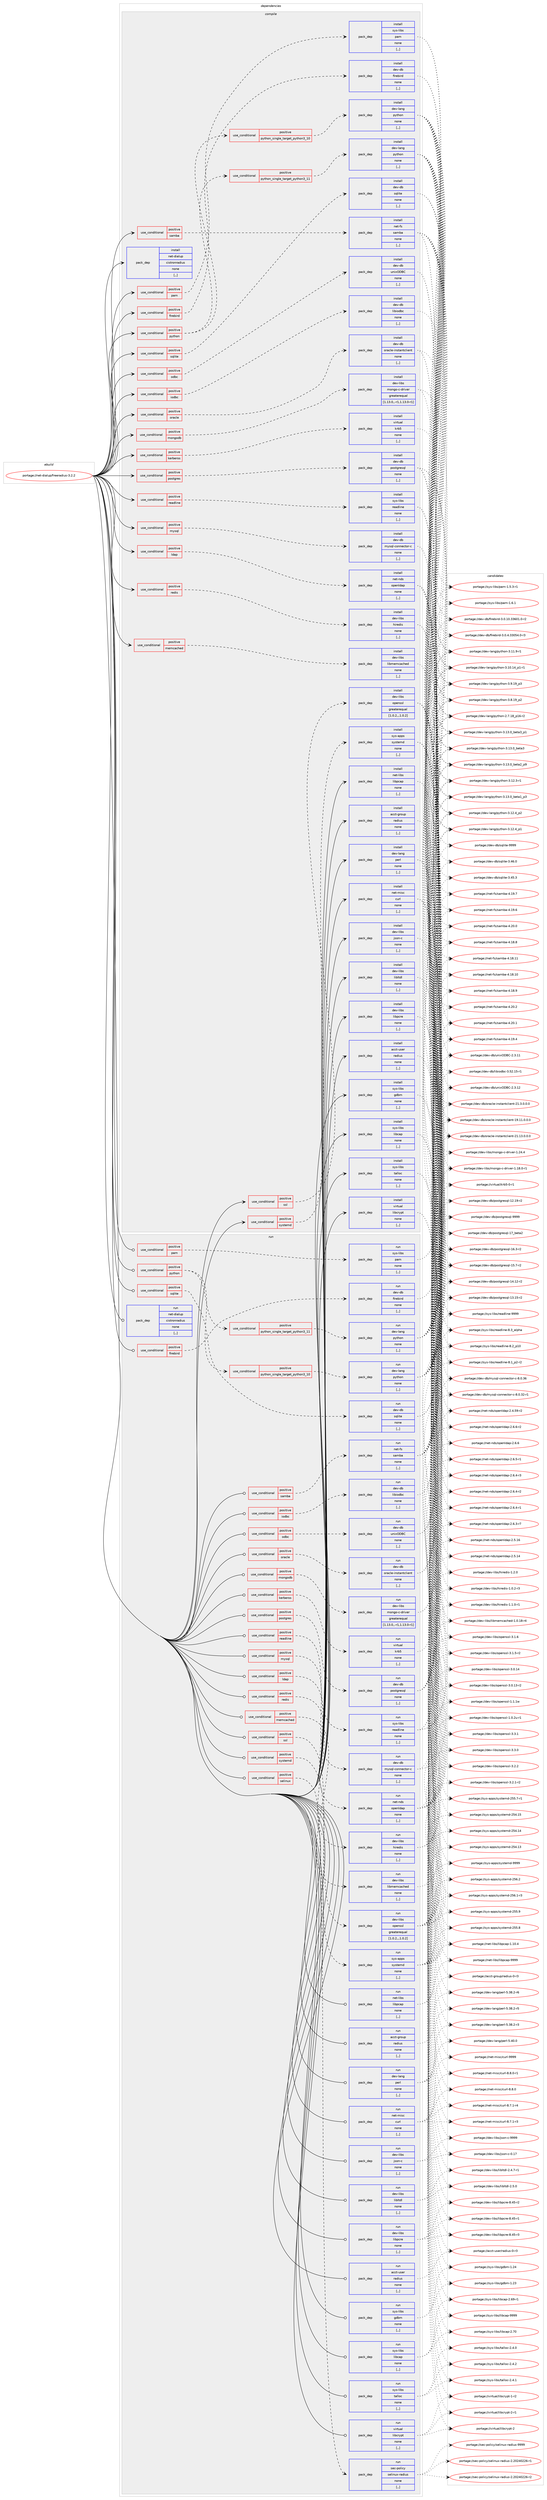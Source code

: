 digraph prolog {

# *************
# Graph options
# *************

newrank=true;
concentrate=true;
compound=true;
graph [rankdir=LR,fontname=Helvetica,fontsize=10,ranksep=1.5];#, ranksep=2.5, nodesep=0.2];
edge  [arrowhead=vee];
node  [fontname=Helvetica,fontsize=10];

# **********
# The ebuild
# **********

subgraph cluster_leftcol {
color=gray;
label=<<i>ebuild</i>>;
id [label="portage://net-dialup/freeradius-3.2.2", color=red, width=4, href="../net-dialup/freeradius-3.2.2.svg"];
}

# ****************
# The dependencies
# ****************

subgraph cluster_midcol {
color=gray;
label=<<i>dependencies</i>>;
subgraph cluster_compile {
fillcolor="#eeeeee";
style=filled;
label=<<i>compile</i>>;
subgraph cond88842 {
dependency343219 [label=<<TABLE BORDER="0" CELLBORDER="1" CELLSPACING="0" CELLPADDING="4"><TR><TD ROWSPAN="3" CELLPADDING="10">use_conditional</TD></TR><TR><TD>positive</TD></TR><TR><TD>firebird</TD></TR></TABLE>>, shape=none, color=red];
subgraph pack251770 {
dependency343220 [label=<<TABLE BORDER="0" CELLBORDER="1" CELLSPACING="0" CELLPADDING="4" WIDTH="220"><TR><TD ROWSPAN="6" CELLPADDING="30">pack_dep</TD></TR><TR><TD WIDTH="110">install</TD></TR><TR><TD>dev-db</TD></TR><TR><TD>firebird</TD></TR><TR><TD>none</TD></TR><TR><TD>[,,]</TD></TR></TABLE>>, shape=none, color=blue];
}
dependency343219:e -> dependency343220:w [weight=20,style="dashed",arrowhead="vee"];
}
id:e -> dependency343219:w [weight=20,style="solid",arrowhead="vee"];
subgraph cond88843 {
dependency343221 [label=<<TABLE BORDER="0" CELLBORDER="1" CELLSPACING="0" CELLPADDING="4"><TR><TD ROWSPAN="3" CELLPADDING="10">use_conditional</TD></TR><TR><TD>positive</TD></TR><TR><TD>iodbc</TD></TR></TABLE>>, shape=none, color=red];
subgraph pack251771 {
dependency343222 [label=<<TABLE BORDER="0" CELLBORDER="1" CELLSPACING="0" CELLPADDING="4" WIDTH="220"><TR><TD ROWSPAN="6" CELLPADDING="30">pack_dep</TD></TR><TR><TD WIDTH="110">install</TD></TR><TR><TD>dev-db</TD></TR><TR><TD>libiodbc</TD></TR><TR><TD>none</TD></TR><TR><TD>[,,]</TD></TR></TABLE>>, shape=none, color=blue];
}
dependency343221:e -> dependency343222:w [weight=20,style="dashed",arrowhead="vee"];
}
id:e -> dependency343221:w [weight=20,style="solid",arrowhead="vee"];
subgraph cond88844 {
dependency343223 [label=<<TABLE BORDER="0" CELLBORDER="1" CELLSPACING="0" CELLPADDING="4"><TR><TD ROWSPAN="3" CELLPADDING="10">use_conditional</TD></TR><TR><TD>positive</TD></TR><TR><TD>kerberos</TD></TR></TABLE>>, shape=none, color=red];
subgraph pack251772 {
dependency343224 [label=<<TABLE BORDER="0" CELLBORDER="1" CELLSPACING="0" CELLPADDING="4" WIDTH="220"><TR><TD ROWSPAN="6" CELLPADDING="30">pack_dep</TD></TR><TR><TD WIDTH="110">install</TD></TR><TR><TD>virtual</TD></TR><TR><TD>krb5</TD></TR><TR><TD>none</TD></TR><TR><TD>[,,]</TD></TR></TABLE>>, shape=none, color=blue];
}
dependency343223:e -> dependency343224:w [weight=20,style="dashed",arrowhead="vee"];
}
id:e -> dependency343223:w [weight=20,style="solid",arrowhead="vee"];
subgraph cond88845 {
dependency343225 [label=<<TABLE BORDER="0" CELLBORDER="1" CELLSPACING="0" CELLPADDING="4"><TR><TD ROWSPAN="3" CELLPADDING="10">use_conditional</TD></TR><TR><TD>positive</TD></TR><TR><TD>ldap</TD></TR></TABLE>>, shape=none, color=red];
subgraph pack251773 {
dependency343226 [label=<<TABLE BORDER="0" CELLBORDER="1" CELLSPACING="0" CELLPADDING="4" WIDTH="220"><TR><TD ROWSPAN="6" CELLPADDING="30">pack_dep</TD></TR><TR><TD WIDTH="110">install</TD></TR><TR><TD>net-nds</TD></TR><TR><TD>openldap</TD></TR><TR><TD>none</TD></TR><TR><TD>[,,]</TD></TR></TABLE>>, shape=none, color=blue];
}
dependency343225:e -> dependency343226:w [weight=20,style="dashed",arrowhead="vee"];
}
id:e -> dependency343225:w [weight=20,style="solid",arrowhead="vee"];
subgraph cond88846 {
dependency343227 [label=<<TABLE BORDER="0" CELLBORDER="1" CELLSPACING="0" CELLPADDING="4"><TR><TD ROWSPAN="3" CELLPADDING="10">use_conditional</TD></TR><TR><TD>positive</TD></TR><TR><TD>memcached</TD></TR></TABLE>>, shape=none, color=red];
subgraph pack251774 {
dependency343228 [label=<<TABLE BORDER="0" CELLBORDER="1" CELLSPACING="0" CELLPADDING="4" WIDTH="220"><TR><TD ROWSPAN="6" CELLPADDING="30">pack_dep</TD></TR><TR><TD WIDTH="110">install</TD></TR><TR><TD>dev-libs</TD></TR><TR><TD>libmemcached</TD></TR><TR><TD>none</TD></TR><TR><TD>[,,]</TD></TR></TABLE>>, shape=none, color=blue];
}
dependency343227:e -> dependency343228:w [weight=20,style="dashed",arrowhead="vee"];
}
id:e -> dependency343227:w [weight=20,style="solid",arrowhead="vee"];
subgraph cond88847 {
dependency343229 [label=<<TABLE BORDER="0" CELLBORDER="1" CELLSPACING="0" CELLPADDING="4"><TR><TD ROWSPAN="3" CELLPADDING="10">use_conditional</TD></TR><TR><TD>positive</TD></TR><TR><TD>mongodb</TD></TR></TABLE>>, shape=none, color=red];
subgraph pack251775 {
dependency343230 [label=<<TABLE BORDER="0" CELLBORDER="1" CELLSPACING="0" CELLPADDING="4" WIDTH="220"><TR><TD ROWSPAN="6" CELLPADDING="30">pack_dep</TD></TR><TR><TD WIDTH="110">install</TD></TR><TR><TD>dev-libs</TD></TR><TR><TD>mongo-c-driver</TD></TR><TR><TD>greaterequal</TD></TR><TR><TD>[1.13.0,,-r1,1.13.0-r1]</TD></TR></TABLE>>, shape=none, color=blue];
}
dependency343229:e -> dependency343230:w [weight=20,style="dashed",arrowhead="vee"];
}
id:e -> dependency343229:w [weight=20,style="solid",arrowhead="vee"];
subgraph cond88848 {
dependency343231 [label=<<TABLE BORDER="0" CELLBORDER="1" CELLSPACING="0" CELLPADDING="4"><TR><TD ROWSPAN="3" CELLPADDING="10">use_conditional</TD></TR><TR><TD>positive</TD></TR><TR><TD>mysql</TD></TR></TABLE>>, shape=none, color=red];
subgraph pack251776 {
dependency343232 [label=<<TABLE BORDER="0" CELLBORDER="1" CELLSPACING="0" CELLPADDING="4" WIDTH="220"><TR><TD ROWSPAN="6" CELLPADDING="30">pack_dep</TD></TR><TR><TD WIDTH="110">install</TD></TR><TR><TD>dev-db</TD></TR><TR><TD>mysql-connector-c</TD></TR><TR><TD>none</TD></TR><TR><TD>[,,]</TD></TR></TABLE>>, shape=none, color=blue];
}
dependency343231:e -> dependency343232:w [weight=20,style="dashed",arrowhead="vee"];
}
id:e -> dependency343231:w [weight=20,style="solid",arrowhead="vee"];
subgraph cond88849 {
dependency343233 [label=<<TABLE BORDER="0" CELLBORDER="1" CELLSPACING="0" CELLPADDING="4"><TR><TD ROWSPAN="3" CELLPADDING="10">use_conditional</TD></TR><TR><TD>positive</TD></TR><TR><TD>odbc</TD></TR></TABLE>>, shape=none, color=red];
subgraph pack251777 {
dependency343234 [label=<<TABLE BORDER="0" CELLBORDER="1" CELLSPACING="0" CELLPADDING="4" WIDTH="220"><TR><TD ROWSPAN="6" CELLPADDING="30">pack_dep</TD></TR><TR><TD WIDTH="110">install</TD></TR><TR><TD>dev-db</TD></TR><TR><TD>unixODBC</TD></TR><TR><TD>none</TD></TR><TR><TD>[,,]</TD></TR></TABLE>>, shape=none, color=blue];
}
dependency343233:e -> dependency343234:w [weight=20,style="dashed",arrowhead="vee"];
}
id:e -> dependency343233:w [weight=20,style="solid",arrowhead="vee"];
subgraph cond88850 {
dependency343235 [label=<<TABLE BORDER="0" CELLBORDER="1" CELLSPACING="0" CELLPADDING="4"><TR><TD ROWSPAN="3" CELLPADDING="10">use_conditional</TD></TR><TR><TD>positive</TD></TR><TR><TD>oracle</TD></TR></TABLE>>, shape=none, color=red];
subgraph pack251778 {
dependency343236 [label=<<TABLE BORDER="0" CELLBORDER="1" CELLSPACING="0" CELLPADDING="4" WIDTH="220"><TR><TD ROWSPAN="6" CELLPADDING="30">pack_dep</TD></TR><TR><TD WIDTH="110">install</TD></TR><TR><TD>dev-db</TD></TR><TR><TD>oracle-instantclient</TD></TR><TR><TD>none</TD></TR><TR><TD>[,,]</TD></TR></TABLE>>, shape=none, color=blue];
}
dependency343235:e -> dependency343236:w [weight=20,style="dashed",arrowhead="vee"];
}
id:e -> dependency343235:w [weight=20,style="solid",arrowhead="vee"];
subgraph cond88851 {
dependency343237 [label=<<TABLE BORDER="0" CELLBORDER="1" CELLSPACING="0" CELLPADDING="4"><TR><TD ROWSPAN="3" CELLPADDING="10">use_conditional</TD></TR><TR><TD>positive</TD></TR><TR><TD>pam</TD></TR></TABLE>>, shape=none, color=red];
subgraph pack251779 {
dependency343238 [label=<<TABLE BORDER="0" CELLBORDER="1" CELLSPACING="0" CELLPADDING="4" WIDTH="220"><TR><TD ROWSPAN="6" CELLPADDING="30">pack_dep</TD></TR><TR><TD WIDTH="110">install</TD></TR><TR><TD>sys-libs</TD></TR><TR><TD>pam</TD></TR><TR><TD>none</TD></TR><TR><TD>[,,]</TD></TR></TABLE>>, shape=none, color=blue];
}
dependency343237:e -> dependency343238:w [weight=20,style="dashed",arrowhead="vee"];
}
id:e -> dependency343237:w [weight=20,style="solid",arrowhead="vee"];
subgraph cond88852 {
dependency343239 [label=<<TABLE BORDER="0" CELLBORDER="1" CELLSPACING="0" CELLPADDING="4"><TR><TD ROWSPAN="3" CELLPADDING="10">use_conditional</TD></TR><TR><TD>positive</TD></TR><TR><TD>postgres</TD></TR></TABLE>>, shape=none, color=red];
subgraph pack251780 {
dependency343240 [label=<<TABLE BORDER="0" CELLBORDER="1" CELLSPACING="0" CELLPADDING="4" WIDTH="220"><TR><TD ROWSPAN="6" CELLPADDING="30">pack_dep</TD></TR><TR><TD WIDTH="110">install</TD></TR><TR><TD>dev-db</TD></TR><TR><TD>postgresql</TD></TR><TR><TD>none</TD></TR><TR><TD>[,,]</TD></TR></TABLE>>, shape=none, color=blue];
}
dependency343239:e -> dependency343240:w [weight=20,style="dashed",arrowhead="vee"];
}
id:e -> dependency343239:w [weight=20,style="solid",arrowhead="vee"];
subgraph cond88853 {
dependency343241 [label=<<TABLE BORDER="0" CELLBORDER="1" CELLSPACING="0" CELLPADDING="4"><TR><TD ROWSPAN="3" CELLPADDING="10">use_conditional</TD></TR><TR><TD>positive</TD></TR><TR><TD>python</TD></TR></TABLE>>, shape=none, color=red];
subgraph cond88854 {
dependency343242 [label=<<TABLE BORDER="0" CELLBORDER="1" CELLSPACING="0" CELLPADDING="4"><TR><TD ROWSPAN="3" CELLPADDING="10">use_conditional</TD></TR><TR><TD>positive</TD></TR><TR><TD>python_single_target_python3_10</TD></TR></TABLE>>, shape=none, color=red];
subgraph pack251781 {
dependency343243 [label=<<TABLE BORDER="0" CELLBORDER="1" CELLSPACING="0" CELLPADDING="4" WIDTH="220"><TR><TD ROWSPAN="6" CELLPADDING="30">pack_dep</TD></TR><TR><TD WIDTH="110">install</TD></TR><TR><TD>dev-lang</TD></TR><TR><TD>python</TD></TR><TR><TD>none</TD></TR><TR><TD>[,,]</TD></TR></TABLE>>, shape=none, color=blue];
}
dependency343242:e -> dependency343243:w [weight=20,style="dashed",arrowhead="vee"];
}
dependency343241:e -> dependency343242:w [weight=20,style="dashed",arrowhead="vee"];
subgraph cond88855 {
dependency343244 [label=<<TABLE BORDER="0" CELLBORDER="1" CELLSPACING="0" CELLPADDING="4"><TR><TD ROWSPAN="3" CELLPADDING="10">use_conditional</TD></TR><TR><TD>positive</TD></TR><TR><TD>python_single_target_python3_11</TD></TR></TABLE>>, shape=none, color=red];
subgraph pack251782 {
dependency343245 [label=<<TABLE BORDER="0" CELLBORDER="1" CELLSPACING="0" CELLPADDING="4" WIDTH="220"><TR><TD ROWSPAN="6" CELLPADDING="30">pack_dep</TD></TR><TR><TD WIDTH="110">install</TD></TR><TR><TD>dev-lang</TD></TR><TR><TD>python</TD></TR><TR><TD>none</TD></TR><TR><TD>[,,]</TD></TR></TABLE>>, shape=none, color=blue];
}
dependency343244:e -> dependency343245:w [weight=20,style="dashed",arrowhead="vee"];
}
dependency343241:e -> dependency343244:w [weight=20,style="dashed",arrowhead="vee"];
}
id:e -> dependency343241:w [weight=20,style="solid",arrowhead="vee"];
subgraph cond88856 {
dependency343246 [label=<<TABLE BORDER="0" CELLBORDER="1" CELLSPACING="0" CELLPADDING="4"><TR><TD ROWSPAN="3" CELLPADDING="10">use_conditional</TD></TR><TR><TD>positive</TD></TR><TR><TD>readline</TD></TR></TABLE>>, shape=none, color=red];
subgraph pack251783 {
dependency343247 [label=<<TABLE BORDER="0" CELLBORDER="1" CELLSPACING="0" CELLPADDING="4" WIDTH="220"><TR><TD ROWSPAN="6" CELLPADDING="30">pack_dep</TD></TR><TR><TD WIDTH="110">install</TD></TR><TR><TD>sys-libs</TD></TR><TR><TD>readline</TD></TR><TR><TD>none</TD></TR><TR><TD>[,,]</TD></TR></TABLE>>, shape=none, color=blue];
}
dependency343246:e -> dependency343247:w [weight=20,style="dashed",arrowhead="vee"];
}
id:e -> dependency343246:w [weight=20,style="solid",arrowhead="vee"];
subgraph cond88857 {
dependency343248 [label=<<TABLE BORDER="0" CELLBORDER="1" CELLSPACING="0" CELLPADDING="4"><TR><TD ROWSPAN="3" CELLPADDING="10">use_conditional</TD></TR><TR><TD>positive</TD></TR><TR><TD>redis</TD></TR></TABLE>>, shape=none, color=red];
subgraph pack251784 {
dependency343249 [label=<<TABLE BORDER="0" CELLBORDER="1" CELLSPACING="0" CELLPADDING="4" WIDTH="220"><TR><TD ROWSPAN="6" CELLPADDING="30">pack_dep</TD></TR><TR><TD WIDTH="110">install</TD></TR><TR><TD>dev-libs</TD></TR><TR><TD>hiredis</TD></TR><TR><TD>none</TD></TR><TR><TD>[,,]</TD></TR></TABLE>>, shape=none, color=blue];
}
dependency343248:e -> dependency343249:w [weight=20,style="dashed",arrowhead="vee"];
}
id:e -> dependency343248:w [weight=20,style="solid",arrowhead="vee"];
subgraph cond88858 {
dependency343250 [label=<<TABLE BORDER="0" CELLBORDER="1" CELLSPACING="0" CELLPADDING="4"><TR><TD ROWSPAN="3" CELLPADDING="10">use_conditional</TD></TR><TR><TD>positive</TD></TR><TR><TD>samba</TD></TR></TABLE>>, shape=none, color=red];
subgraph pack251785 {
dependency343251 [label=<<TABLE BORDER="0" CELLBORDER="1" CELLSPACING="0" CELLPADDING="4" WIDTH="220"><TR><TD ROWSPAN="6" CELLPADDING="30">pack_dep</TD></TR><TR><TD WIDTH="110">install</TD></TR><TR><TD>net-fs</TD></TR><TR><TD>samba</TD></TR><TR><TD>none</TD></TR><TR><TD>[,,]</TD></TR></TABLE>>, shape=none, color=blue];
}
dependency343250:e -> dependency343251:w [weight=20,style="dashed",arrowhead="vee"];
}
id:e -> dependency343250:w [weight=20,style="solid",arrowhead="vee"];
subgraph cond88859 {
dependency343252 [label=<<TABLE BORDER="0" CELLBORDER="1" CELLSPACING="0" CELLPADDING="4"><TR><TD ROWSPAN="3" CELLPADDING="10">use_conditional</TD></TR><TR><TD>positive</TD></TR><TR><TD>sqlite</TD></TR></TABLE>>, shape=none, color=red];
subgraph pack251786 {
dependency343253 [label=<<TABLE BORDER="0" CELLBORDER="1" CELLSPACING="0" CELLPADDING="4" WIDTH="220"><TR><TD ROWSPAN="6" CELLPADDING="30">pack_dep</TD></TR><TR><TD WIDTH="110">install</TD></TR><TR><TD>dev-db</TD></TR><TR><TD>sqlite</TD></TR><TR><TD>none</TD></TR><TR><TD>[,,]</TD></TR></TABLE>>, shape=none, color=blue];
}
dependency343252:e -> dependency343253:w [weight=20,style="dashed",arrowhead="vee"];
}
id:e -> dependency343252:w [weight=20,style="solid",arrowhead="vee"];
subgraph cond88860 {
dependency343254 [label=<<TABLE BORDER="0" CELLBORDER="1" CELLSPACING="0" CELLPADDING="4"><TR><TD ROWSPAN="3" CELLPADDING="10">use_conditional</TD></TR><TR><TD>positive</TD></TR><TR><TD>ssl</TD></TR></TABLE>>, shape=none, color=red];
subgraph pack251787 {
dependency343255 [label=<<TABLE BORDER="0" CELLBORDER="1" CELLSPACING="0" CELLPADDING="4" WIDTH="220"><TR><TD ROWSPAN="6" CELLPADDING="30">pack_dep</TD></TR><TR><TD WIDTH="110">install</TD></TR><TR><TD>dev-libs</TD></TR><TR><TD>openssl</TD></TR><TR><TD>greaterequal</TD></TR><TR><TD>[1.0.2,,,1.0.2]</TD></TR></TABLE>>, shape=none, color=blue];
}
dependency343254:e -> dependency343255:w [weight=20,style="dashed",arrowhead="vee"];
}
id:e -> dependency343254:w [weight=20,style="solid",arrowhead="vee"];
subgraph cond88861 {
dependency343256 [label=<<TABLE BORDER="0" CELLBORDER="1" CELLSPACING="0" CELLPADDING="4"><TR><TD ROWSPAN="3" CELLPADDING="10">use_conditional</TD></TR><TR><TD>positive</TD></TR><TR><TD>systemd</TD></TR></TABLE>>, shape=none, color=red];
subgraph pack251788 {
dependency343257 [label=<<TABLE BORDER="0" CELLBORDER="1" CELLSPACING="0" CELLPADDING="4" WIDTH="220"><TR><TD ROWSPAN="6" CELLPADDING="30">pack_dep</TD></TR><TR><TD WIDTH="110">install</TD></TR><TR><TD>sys-apps</TD></TR><TR><TD>systemd</TD></TR><TR><TD>none</TD></TR><TR><TD>[,,]</TD></TR></TABLE>>, shape=none, color=blue];
}
dependency343256:e -> dependency343257:w [weight=20,style="dashed",arrowhead="vee"];
}
id:e -> dependency343256:w [weight=20,style="solid",arrowhead="vee"];
subgraph pack251789 {
dependency343258 [label=<<TABLE BORDER="0" CELLBORDER="1" CELLSPACING="0" CELLPADDING="4" WIDTH="220"><TR><TD ROWSPAN="6" CELLPADDING="30">pack_dep</TD></TR><TR><TD WIDTH="110">install</TD></TR><TR><TD>acct-group</TD></TR><TR><TD>radius</TD></TR><TR><TD>none</TD></TR><TR><TD>[,,]</TD></TR></TABLE>>, shape=none, color=blue];
}
id:e -> dependency343258:w [weight=20,style="solid",arrowhead="vee"];
subgraph pack251790 {
dependency343259 [label=<<TABLE BORDER="0" CELLBORDER="1" CELLSPACING="0" CELLPADDING="4" WIDTH="220"><TR><TD ROWSPAN="6" CELLPADDING="30">pack_dep</TD></TR><TR><TD WIDTH="110">install</TD></TR><TR><TD>acct-user</TD></TR><TR><TD>radius</TD></TR><TR><TD>none</TD></TR><TR><TD>[,,]</TD></TR></TABLE>>, shape=none, color=blue];
}
id:e -> dependency343259:w [weight=20,style="solid",arrowhead="vee"];
subgraph pack251791 {
dependency343260 [label=<<TABLE BORDER="0" CELLBORDER="1" CELLSPACING="0" CELLPADDING="4" WIDTH="220"><TR><TD ROWSPAN="6" CELLPADDING="30">pack_dep</TD></TR><TR><TD WIDTH="110">install</TD></TR><TR><TD>dev-lang</TD></TR><TR><TD>perl</TD></TR><TR><TD>none</TD></TR><TR><TD>[,,]</TD></TR></TABLE>>, shape=none, color=blue];
}
id:e -> dependency343260:w [weight=20,style="solid",arrowhead="vee"];
subgraph pack251792 {
dependency343261 [label=<<TABLE BORDER="0" CELLBORDER="1" CELLSPACING="0" CELLPADDING="4" WIDTH="220"><TR><TD ROWSPAN="6" CELLPADDING="30">pack_dep</TD></TR><TR><TD WIDTH="110">install</TD></TR><TR><TD>dev-libs</TD></TR><TR><TD>json-c</TD></TR><TR><TD>none</TD></TR><TR><TD>[,,]</TD></TR></TABLE>>, shape=none, color=blue];
}
id:e -> dependency343261:w [weight=20,style="solid",arrowhead="vee"];
subgraph pack251793 {
dependency343262 [label=<<TABLE BORDER="0" CELLBORDER="1" CELLSPACING="0" CELLPADDING="4" WIDTH="220"><TR><TD ROWSPAN="6" CELLPADDING="30">pack_dep</TD></TR><TR><TD WIDTH="110">install</TD></TR><TR><TD>dev-libs</TD></TR><TR><TD>libltdl</TD></TR><TR><TD>none</TD></TR><TR><TD>[,,]</TD></TR></TABLE>>, shape=none, color=blue];
}
id:e -> dependency343262:w [weight=20,style="solid",arrowhead="vee"];
subgraph pack251794 {
dependency343263 [label=<<TABLE BORDER="0" CELLBORDER="1" CELLSPACING="0" CELLPADDING="4" WIDTH="220"><TR><TD ROWSPAN="6" CELLPADDING="30">pack_dep</TD></TR><TR><TD WIDTH="110">install</TD></TR><TR><TD>dev-libs</TD></TR><TR><TD>libpcre</TD></TR><TR><TD>none</TD></TR><TR><TD>[,,]</TD></TR></TABLE>>, shape=none, color=blue];
}
id:e -> dependency343263:w [weight=20,style="solid",arrowhead="vee"];
subgraph pack251795 {
dependency343264 [label=<<TABLE BORDER="0" CELLBORDER="1" CELLSPACING="0" CELLPADDING="4" WIDTH="220"><TR><TD ROWSPAN="6" CELLPADDING="30">pack_dep</TD></TR><TR><TD WIDTH="110">install</TD></TR><TR><TD>net-libs</TD></TR><TR><TD>libpcap</TD></TR><TR><TD>none</TD></TR><TR><TD>[,,]</TD></TR></TABLE>>, shape=none, color=blue];
}
id:e -> dependency343264:w [weight=20,style="solid",arrowhead="vee"];
subgraph pack251796 {
dependency343265 [label=<<TABLE BORDER="0" CELLBORDER="1" CELLSPACING="0" CELLPADDING="4" WIDTH="220"><TR><TD ROWSPAN="6" CELLPADDING="30">pack_dep</TD></TR><TR><TD WIDTH="110">install</TD></TR><TR><TD>net-misc</TD></TR><TR><TD>curl</TD></TR><TR><TD>none</TD></TR><TR><TD>[,,]</TD></TR></TABLE>>, shape=none, color=blue];
}
id:e -> dependency343265:w [weight=20,style="solid",arrowhead="vee"];
subgraph pack251797 {
dependency343266 [label=<<TABLE BORDER="0" CELLBORDER="1" CELLSPACING="0" CELLPADDING="4" WIDTH="220"><TR><TD ROWSPAN="6" CELLPADDING="30">pack_dep</TD></TR><TR><TD WIDTH="110">install</TD></TR><TR><TD>sys-libs</TD></TR><TR><TD>gdbm</TD></TR><TR><TD>none</TD></TR><TR><TD>[,,]</TD></TR></TABLE>>, shape=none, color=blue];
}
id:e -> dependency343266:w [weight=20,style="solid",arrowhead="vee"];
subgraph pack251798 {
dependency343267 [label=<<TABLE BORDER="0" CELLBORDER="1" CELLSPACING="0" CELLPADDING="4" WIDTH="220"><TR><TD ROWSPAN="6" CELLPADDING="30">pack_dep</TD></TR><TR><TD WIDTH="110">install</TD></TR><TR><TD>sys-libs</TD></TR><TR><TD>libcap</TD></TR><TR><TD>none</TD></TR><TR><TD>[,,]</TD></TR></TABLE>>, shape=none, color=blue];
}
id:e -> dependency343267:w [weight=20,style="solid",arrowhead="vee"];
subgraph pack251799 {
dependency343268 [label=<<TABLE BORDER="0" CELLBORDER="1" CELLSPACING="0" CELLPADDING="4" WIDTH="220"><TR><TD ROWSPAN="6" CELLPADDING="30">pack_dep</TD></TR><TR><TD WIDTH="110">install</TD></TR><TR><TD>sys-libs</TD></TR><TR><TD>talloc</TD></TR><TR><TD>none</TD></TR><TR><TD>[,,]</TD></TR></TABLE>>, shape=none, color=blue];
}
id:e -> dependency343268:w [weight=20,style="solid",arrowhead="vee"];
subgraph pack251800 {
dependency343269 [label=<<TABLE BORDER="0" CELLBORDER="1" CELLSPACING="0" CELLPADDING="4" WIDTH="220"><TR><TD ROWSPAN="6" CELLPADDING="30">pack_dep</TD></TR><TR><TD WIDTH="110">install</TD></TR><TR><TD>virtual</TD></TR><TR><TD>libcrypt</TD></TR><TR><TD>none</TD></TR><TR><TD>[,,]</TD></TR></TABLE>>, shape=none, color=blue];
}
id:e -> dependency343269:w [weight=20,style="solid",arrowhead="vee"];
subgraph pack251801 {
dependency343270 [label=<<TABLE BORDER="0" CELLBORDER="1" CELLSPACING="0" CELLPADDING="4" WIDTH="220"><TR><TD ROWSPAN="6" CELLPADDING="30">pack_dep</TD></TR><TR><TD WIDTH="110">install</TD></TR><TR><TD>net-dialup</TD></TR><TR><TD>cistronradius</TD></TR><TR><TD>none</TD></TR><TR><TD>[,,]</TD></TR></TABLE>>, shape=none, color=blue];
}
id:e -> dependency343270:w [weight=20,style="solid",arrowhead="vee"];
}
subgraph cluster_compileandrun {
fillcolor="#eeeeee";
style=filled;
label=<<i>compile and run</i>>;
}
subgraph cluster_run {
fillcolor="#eeeeee";
style=filled;
label=<<i>run</i>>;
subgraph cond88862 {
dependency343271 [label=<<TABLE BORDER="0" CELLBORDER="1" CELLSPACING="0" CELLPADDING="4"><TR><TD ROWSPAN="3" CELLPADDING="10">use_conditional</TD></TR><TR><TD>positive</TD></TR><TR><TD>firebird</TD></TR></TABLE>>, shape=none, color=red];
subgraph pack251802 {
dependency343272 [label=<<TABLE BORDER="0" CELLBORDER="1" CELLSPACING="0" CELLPADDING="4" WIDTH="220"><TR><TD ROWSPAN="6" CELLPADDING="30">pack_dep</TD></TR><TR><TD WIDTH="110">run</TD></TR><TR><TD>dev-db</TD></TR><TR><TD>firebird</TD></TR><TR><TD>none</TD></TR><TR><TD>[,,]</TD></TR></TABLE>>, shape=none, color=blue];
}
dependency343271:e -> dependency343272:w [weight=20,style="dashed",arrowhead="vee"];
}
id:e -> dependency343271:w [weight=20,style="solid",arrowhead="odot"];
subgraph cond88863 {
dependency343273 [label=<<TABLE BORDER="0" CELLBORDER="1" CELLSPACING="0" CELLPADDING="4"><TR><TD ROWSPAN="3" CELLPADDING="10">use_conditional</TD></TR><TR><TD>positive</TD></TR><TR><TD>iodbc</TD></TR></TABLE>>, shape=none, color=red];
subgraph pack251803 {
dependency343274 [label=<<TABLE BORDER="0" CELLBORDER="1" CELLSPACING="0" CELLPADDING="4" WIDTH="220"><TR><TD ROWSPAN="6" CELLPADDING="30">pack_dep</TD></TR><TR><TD WIDTH="110">run</TD></TR><TR><TD>dev-db</TD></TR><TR><TD>libiodbc</TD></TR><TR><TD>none</TD></TR><TR><TD>[,,]</TD></TR></TABLE>>, shape=none, color=blue];
}
dependency343273:e -> dependency343274:w [weight=20,style="dashed",arrowhead="vee"];
}
id:e -> dependency343273:w [weight=20,style="solid",arrowhead="odot"];
subgraph cond88864 {
dependency343275 [label=<<TABLE BORDER="0" CELLBORDER="1" CELLSPACING="0" CELLPADDING="4"><TR><TD ROWSPAN="3" CELLPADDING="10">use_conditional</TD></TR><TR><TD>positive</TD></TR><TR><TD>kerberos</TD></TR></TABLE>>, shape=none, color=red];
subgraph pack251804 {
dependency343276 [label=<<TABLE BORDER="0" CELLBORDER="1" CELLSPACING="0" CELLPADDING="4" WIDTH="220"><TR><TD ROWSPAN="6" CELLPADDING="30">pack_dep</TD></TR><TR><TD WIDTH="110">run</TD></TR><TR><TD>virtual</TD></TR><TR><TD>krb5</TD></TR><TR><TD>none</TD></TR><TR><TD>[,,]</TD></TR></TABLE>>, shape=none, color=blue];
}
dependency343275:e -> dependency343276:w [weight=20,style="dashed",arrowhead="vee"];
}
id:e -> dependency343275:w [weight=20,style="solid",arrowhead="odot"];
subgraph cond88865 {
dependency343277 [label=<<TABLE BORDER="0" CELLBORDER="1" CELLSPACING="0" CELLPADDING="4"><TR><TD ROWSPAN="3" CELLPADDING="10">use_conditional</TD></TR><TR><TD>positive</TD></TR><TR><TD>ldap</TD></TR></TABLE>>, shape=none, color=red];
subgraph pack251805 {
dependency343278 [label=<<TABLE BORDER="0" CELLBORDER="1" CELLSPACING="0" CELLPADDING="4" WIDTH="220"><TR><TD ROWSPAN="6" CELLPADDING="30">pack_dep</TD></TR><TR><TD WIDTH="110">run</TD></TR><TR><TD>net-nds</TD></TR><TR><TD>openldap</TD></TR><TR><TD>none</TD></TR><TR><TD>[,,]</TD></TR></TABLE>>, shape=none, color=blue];
}
dependency343277:e -> dependency343278:w [weight=20,style="dashed",arrowhead="vee"];
}
id:e -> dependency343277:w [weight=20,style="solid",arrowhead="odot"];
subgraph cond88866 {
dependency343279 [label=<<TABLE BORDER="0" CELLBORDER="1" CELLSPACING="0" CELLPADDING="4"><TR><TD ROWSPAN="3" CELLPADDING="10">use_conditional</TD></TR><TR><TD>positive</TD></TR><TR><TD>memcached</TD></TR></TABLE>>, shape=none, color=red];
subgraph pack251806 {
dependency343280 [label=<<TABLE BORDER="0" CELLBORDER="1" CELLSPACING="0" CELLPADDING="4" WIDTH="220"><TR><TD ROWSPAN="6" CELLPADDING="30">pack_dep</TD></TR><TR><TD WIDTH="110">run</TD></TR><TR><TD>dev-libs</TD></TR><TR><TD>libmemcached</TD></TR><TR><TD>none</TD></TR><TR><TD>[,,]</TD></TR></TABLE>>, shape=none, color=blue];
}
dependency343279:e -> dependency343280:w [weight=20,style="dashed",arrowhead="vee"];
}
id:e -> dependency343279:w [weight=20,style="solid",arrowhead="odot"];
subgraph cond88867 {
dependency343281 [label=<<TABLE BORDER="0" CELLBORDER="1" CELLSPACING="0" CELLPADDING="4"><TR><TD ROWSPAN="3" CELLPADDING="10">use_conditional</TD></TR><TR><TD>positive</TD></TR><TR><TD>mongodb</TD></TR></TABLE>>, shape=none, color=red];
subgraph pack251807 {
dependency343282 [label=<<TABLE BORDER="0" CELLBORDER="1" CELLSPACING="0" CELLPADDING="4" WIDTH="220"><TR><TD ROWSPAN="6" CELLPADDING="30">pack_dep</TD></TR><TR><TD WIDTH="110">run</TD></TR><TR><TD>dev-libs</TD></TR><TR><TD>mongo-c-driver</TD></TR><TR><TD>greaterequal</TD></TR><TR><TD>[1.13.0,,-r1,1.13.0-r1]</TD></TR></TABLE>>, shape=none, color=blue];
}
dependency343281:e -> dependency343282:w [weight=20,style="dashed",arrowhead="vee"];
}
id:e -> dependency343281:w [weight=20,style="solid",arrowhead="odot"];
subgraph cond88868 {
dependency343283 [label=<<TABLE BORDER="0" CELLBORDER="1" CELLSPACING="0" CELLPADDING="4"><TR><TD ROWSPAN="3" CELLPADDING="10">use_conditional</TD></TR><TR><TD>positive</TD></TR><TR><TD>mysql</TD></TR></TABLE>>, shape=none, color=red];
subgraph pack251808 {
dependency343284 [label=<<TABLE BORDER="0" CELLBORDER="1" CELLSPACING="0" CELLPADDING="4" WIDTH="220"><TR><TD ROWSPAN="6" CELLPADDING="30">pack_dep</TD></TR><TR><TD WIDTH="110">run</TD></TR><TR><TD>dev-db</TD></TR><TR><TD>mysql-connector-c</TD></TR><TR><TD>none</TD></TR><TR><TD>[,,]</TD></TR></TABLE>>, shape=none, color=blue];
}
dependency343283:e -> dependency343284:w [weight=20,style="dashed",arrowhead="vee"];
}
id:e -> dependency343283:w [weight=20,style="solid",arrowhead="odot"];
subgraph cond88869 {
dependency343285 [label=<<TABLE BORDER="0" CELLBORDER="1" CELLSPACING="0" CELLPADDING="4"><TR><TD ROWSPAN="3" CELLPADDING="10">use_conditional</TD></TR><TR><TD>positive</TD></TR><TR><TD>odbc</TD></TR></TABLE>>, shape=none, color=red];
subgraph pack251809 {
dependency343286 [label=<<TABLE BORDER="0" CELLBORDER="1" CELLSPACING="0" CELLPADDING="4" WIDTH="220"><TR><TD ROWSPAN="6" CELLPADDING="30">pack_dep</TD></TR><TR><TD WIDTH="110">run</TD></TR><TR><TD>dev-db</TD></TR><TR><TD>unixODBC</TD></TR><TR><TD>none</TD></TR><TR><TD>[,,]</TD></TR></TABLE>>, shape=none, color=blue];
}
dependency343285:e -> dependency343286:w [weight=20,style="dashed",arrowhead="vee"];
}
id:e -> dependency343285:w [weight=20,style="solid",arrowhead="odot"];
subgraph cond88870 {
dependency343287 [label=<<TABLE BORDER="0" CELLBORDER="1" CELLSPACING="0" CELLPADDING="4"><TR><TD ROWSPAN="3" CELLPADDING="10">use_conditional</TD></TR><TR><TD>positive</TD></TR><TR><TD>oracle</TD></TR></TABLE>>, shape=none, color=red];
subgraph pack251810 {
dependency343288 [label=<<TABLE BORDER="0" CELLBORDER="1" CELLSPACING="0" CELLPADDING="4" WIDTH="220"><TR><TD ROWSPAN="6" CELLPADDING="30">pack_dep</TD></TR><TR><TD WIDTH="110">run</TD></TR><TR><TD>dev-db</TD></TR><TR><TD>oracle-instantclient</TD></TR><TR><TD>none</TD></TR><TR><TD>[,,]</TD></TR></TABLE>>, shape=none, color=blue];
}
dependency343287:e -> dependency343288:w [weight=20,style="dashed",arrowhead="vee"];
}
id:e -> dependency343287:w [weight=20,style="solid",arrowhead="odot"];
subgraph cond88871 {
dependency343289 [label=<<TABLE BORDER="0" CELLBORDER="1" CELLSPACING="0" CELLPADDING="4"><TR><TD ROWSPAN="3" CELLPADDING="10">use_conditional</TD></TR><TR><TD>positive</TD></TR><TR><TD>pam</TD></TR></TABLE>>, shape=none, color=red];
subgraph pack251811 {
dependency343290 [label=<<TABLE BORDER="0" CELLBORDER="1" CELLSPACING="0" CELLPADDING="4" WIDTH="220"><TR><TD ROWSPAN="6" CELLPADDING="30">pack_dep</TD></TR><TR><TD WIDTH="110">run</TD></TR><TR><TD>sys-libs</TD></TR><TR><TD>pam</TD></TR><TR><TD>none</TD></TR><TR><TD>[,,]</TD></TR></TABLE>>, shape=none, color=blue];
}
dependency343289:e -> dependency343290:w [weight=20,style="dashed",arrowhead="vee"];
}
id:e -> dependency343289:w [weight=20,style="solid",arrowhead="odot"];
subgraph cond88872 {
dependency343291 [label=<<TABLE BORDER="0" CELLBORDER="1" CELLSPACING="0" CELLPADDING="4"><TR><TD ROWSPAN="3" CELLPADDING="10">use_conditional</TD></TR><TR><TD>positive</TD></TR><TR><TD>postgres</TD></TR></TABLE>>, shape=none, color=red];
subgraph pack251812 {
dependency343292 [label=<<TABLE BORDER="0" CELLBORDER="1" CELLSPACING="0" CELLPADDING="4" WIDTH="220"><TR><TD ROWSPAN="6" CELLPADDING="30">pack_dep</TD></TR><TR><TD WIDTH="110">run</TD></TR><TR><TD>dev-db</TD></TR><TR><TD>postgresql</TD></TR><TR><TD>none</TD></TR><TR><TD>[,,]</TD></TR></TABLE>>, shape=none, color=blue];
}
dependency343291:e -> dependency343292:w [weight=20,style="dashed",arrowhead="vee"];
}
id:e -> dependency343291:w [weight=20,style="solid",arrowhead="odot"];
subgraph cond88873 {
dependency343293 [label=<<TABLE BORDER="0" CELLBORDER="1" CELLSPACING="0" CELLPADDING="4"><TR><TD ROWSPAN="3" CELLPADDING="10">use_conditional</TD></TR><TR><TD>positive</TD></TR><TR><TD>python</TD></TR></TABLE>>, shape=none, color=red];
subgraph cond88874 {
dependency343294 [label=<<TABLE BORDER="0" CELLBORDER="1" CELLSPACING="0" CELLPADDING="4"><TR><TD ROWSPAN="3" CELLPADDING="10">use_conditional</TD></TR><TR><TD>positive</TD></TR><TR><TD>python_single_target_python3_10</TD></TR></TABLE>>, shape=none, color=red];
subgraph pack251813 {
dependency343295 [label=<<TABLE BORDER="0" CELLBORDER="1" CELLSPACING="0" CELLPADDING="4" WIDTH="220"><TR><TD ROWSPAN="6" CELLPADDING="30">pack_dep</TD></TR><TR><TD WIDTH="110">run</TD></TR><TR><TD>dev-lang</TD></TR><TR><TD>python</TD></TR><TR><TD>none</TD></TR><TR><TD>[,,]</TD></TR></TABLE>>, shape=none, color=blue];
}
dependency343294:e -> dependency343295:w [weight=20,style="dashed",arrowhead="vee"];
}
dependency343293:e -> dependency343294:w [weight=20,style="dashed",arrowhead="vee"];
subgraph cond88875 {
dependency343296 [label=<<TABLE BORDER="0" CELLBORDER="1" CELLSPACING="0" CELLPADDING="4"><TR><TD ROWSPAN="3" CELLPADDING="10">use_conditional</TD></TR><TR><TD>positive</TD></TR><TR><TD>python_single_target_python3_11</TD></TR></TABLE>>, shape=none, color=red];
subgraph pack251814 {
dependency343297 [label=<<TABLE BORDER="0" CELLBORDER="1" CELLSPACING="0" CELLPADDING="4" WIDTH="220"><TR><TD ROWSPAN="6" CELLPADDING="30">pack_dep</TD></TR><TR><TD WIDTH="110">run</TD></TR><TR><TD>dev-lang</TD></TR><TR><TD>python</TD></TR><TR><TD>none</TD></TR><TR><TD>[,,]</TD></TR></TABLE>>, shape=none, color=blue];
}
dependency343296:e -> dependency343297:w [weight=20,style="dashed",arrowhead="vee"];
}
dependency343293:e -> dependency343296:w [weight=20,style="dashed",arrowhead="vee"];
}
id:e -> dependency343293:w [weight=20,style="solid",arrowhead="odot"];
subgraph cond88876 {
dependency343298 [label=<<TABLE BORDER="0" CELLBORDER="1" CELLSPACING="0" CELLPADDING="4"><TR><TD ROWSPAN="3" CELLPADDING="10">use_conditional</TD></TR><TR><TD>positive</TD></TR><TR><TD>readline</TD></TR></TABLE>>, shape=none, color=red];
subgraph pack251815 {
dependency343299 [label=<<TABLE BORDER="0" CELLBORDER="1" CELLSPACING="0" CELLPADDING="4" WIDTH="220"><TR><TD ROWSPAN="6" CELLPADDING="30">pack_dep</TD></TR><TR><TD WIDTH="110">run</TD></TR><TR><TD>sys-libs</TD></TR><TR><TD>readline</TD></TR><TR><TD>none</TD></TR><TR><TD>[,,]</TD></TR></TABLE>>, shape=none, color=blue];
}
dependency343298:e -> dependency343299:w [weight=20,style="dashed",arrowhead="vee"];
}
id:e -> dependency343298:w [weight=20,style="solid",arrowhead="odot"];
subgraph cond88877 {
dependency343300 [label=<<TABLE BORDER="0" CELLBORDER="1" CELLSPACING="0" CELLPADDING="4"><TR><TD ROWSPAN="3" CELLPADDING="10">use_conditional</TD></TR><TR><TD>positive</TD></TR><TR><TD>redis</TD></TR></TABLE>>, shape=none, color=red];
subgraph pack251816 {
dependency343301 [label=<<TABLE BORDER="0" CELLBORDER="1" CELLSPACING="0" CELLPADDING="4" WIDTH="220"><TR><TD ROWSPAN="6" CELLPADDING="30">pack_dep</TD></TR><TR><TD WIDTH="110">run</TD></TR><TR><TD>dev-libs</TD></TR><TR><TD>hiredis</TD></TR><TR><TD>none</TD></TR><TR><TD>[,,]</TD></TR></TABLE>>, shape=none, color=blue];
}
dependency343300:e -> dependency343301:w [weight=20,style="dashed",arrowhead="vee"];
}
id:e -> dependency343300:w [weight=20,style="solid",arrowhead="odot"];
subgraph cond88878 {
dependency343302 [label=<<TABLE BORDER="0" CELLBORDER="1" CELLSPACING="0" CELLPADDING="4"><TR><TD ROWSPAN="3" CELLPADDING="10">use_conditional</TD></TR><TR><TD>positive</TD></TR><TR><TD>samba</TD></TR></TABLE>>, shape=none, color=red];
subgraph pack251817 {
dependency343303 [label=<<TABLE BORDER="0" CELLBORDER="1" CELLSPACING="0" CELLPADDING="4" WIDTH="220"><TR><TD ROWSPAN="6" CELLPADDING="30">pack_dep</TD></TR><TR><TD WIDTH="110">run</TD></TR><TR><TD>net-fs</TD></TR><TR><TD>samba</TD></TR><TR><TD>none</TD></TR><TR><TD>[,,]</TD></TR></TABLE>>, shape=none, color=blue];
}
dependency343302:e -> dependency343303:w [weight=20,style="dashed",arrowhead="vee"];
}
id:e -> dependency343302:w [weight=20,style="solid",arrowhead="odot"];
subgraph cond88879 {
dependency343304 [label=<<TABLE BORDER="0" CELLBORDER="1" CELLSPACING="0" CELLPADDING="4"><TR><TD ROWSPAN="3" CELLPADDING="10">use_conditional</TD></TR><TR><TD>positive</TD></TR><TR><TD>selinux</TD></TR></TABLE>>, shape=none, color=red];
subgraph pack251818 {
dependency343305 [label=<<TABLE BORDER="0" CELLBORDER="1" CELLSPACING="0" CELLPADDING="4" WIDTH="220"><TR><TD ROWSPAN="6" CELLPADDING="30">pack_dep</TD></TR><TR><TD WIDTH="110">run</TD></TR><TR><TD>sec-policy</TD></TR><TR><TD>selinux-radius</TD></TR><TR><TD>none</TD></TR><TR><TD>[,,]</TD></TR></TABLE>>, shape=none, color=blue];
}
dependency343304:e -> dependency343305:w [weight=20,style="dashed",arrowhead="vee"];
}
id:e -> dependency343304:w [weight=20,style="solid",arrowhead="odot"];
subgraph cond88880 {
dependency343306 [label=<<TABLE BORDER="0" CELLBORDER="1" CELLSPACING="0" CELLPADDING="4"><TR><TD ROWSPAN="3" CELLPADDING="10">use_conditional</TD></TR><TR><TD>positive</TD></TR><TR><TD>sqlite</TD></TR></TABLE>>, shape=none, color=red];
subgraph pack251819 {
dependency343307 [label=<<TABLE BORDER="0" CELLBORDER="1" CELLSPACING="0" CELLPADDING="4" WIDTH="220"><TR><TD ROWSPAN="6" CELLPADDING="30">pack_dep</TD></TR><TR><TD WIDTH="110">run</TD></TR><TR><TD>dev-db</TD></TR><TR><TD>sqlite</TD></TR><TR><TD>none</TD></TR><TR><TD>[,,]</TD></TR></TABLE>>, shape=none, color=blue];
}
dependency343306:e -> dependency343307:w [weight=20,style="dashed",arrowhead="vee"];
}
id:e -> dependency343306:w [weight=20,style="solid",arrowhead="odot"];
subgraph cond88881 {
dependency343308 [label=<<TABLE BORDER="0" CELLBORDER="1" CELLSPACING="0" CELLPADDING="4"><TR><TD ROWSPAN="3" CELLPADDING="10">use_conditional</TD></TR><TR><TD>positive</TD></TR><TR><TD>ssl</TD></TR></TABLE>>, shape=none, color=red];
subgraph pack251820 {
dependency343309 [label=<<TABLE BORDER="0" CELLBORDER="1" CELLSPACING="0" CELLPADDING="4" WIDTH="220"><TR><TD ROWSPAN="6" CELLPADDING="30">pack_dep</TD></TR><TR><TD WIDTH="110">run</TD></TR><TR><TD>dev-libs</TD></TR><TR><TD>openssl</TD></TR><TR><TD>greaterequal</TD></TR><TR><TD>[1.0.2,,,1.0.2]</TD></TR></TABLE>>, shape=none, color=blue];
}
dependency343308:e -> dependency343309:w [weight=20,style="dashed",arrowhead="vee"];
}
id:e -> dependency343308:w [weight=20,style="solid",arrowhead="odot"];
subgraph cond88882 {
dependency343310 [label=<<TABLE BORDER="0" CELLBORDER="1" CELLSPACING="0" CELLPADDING="4"><TR><TD ROWSPAN="3" CELLPADDING="10">use_conditional</TD></TR><TR><TD>positive</TD></TR><TR><TD>systemd</TD></TR></TABLE>>, shape=none, color=red];
subgraph pack251821 {
dependency343311 [label=<<TABLE BORDER="0" CELLBORDER="1" CELLSPACING="0" CELLPADDING="4" WIDTH="220"><TR><TD ROWSPAN="6" CELLPADDING="30">pack_dep</TD></TR><TR><TD WIDTH="110">run</TD></TR><TR><TD>sys-apps</TD></TR><TR><TD>systemd</TD></TR><TR><TD>none</TD></TR><TR><TD>[,,]</TD></TR></TABLE>>, shape=none, color=blue];
}
dependency343310:e -> dependency343311:w [weight=20,style="dashed",arrowhead="vee"];
}
id:e -> dependency343310:w [weight=20,style="solid",arrowhead="odot"];
subgraph pack251822 {
dependency343312 [label=<<TABLE BORDER="0" CELLBORDER="1" CELLSPACING="0" CELLPADDING="4" WIDTH="220"><TR><TD ROWSPAN="6" CELLPADDING="30">pack_dep</TD></TR><TR><TD WIDTH="110">run</TD></TR><TR><TD>acct-group</TD></TR><TR><TD>radius</TD></TR><TR><TD>none</TD></TR><TR><TD>[,,]</TD></TR></TABLE>>, shape=none, color=blue];
}
id:e -> dependency343312:w [weight=20,style="solid",arrowhead="odot"];
subgraph pack251823 {
dependency343313 [label=<<TABLE BORDER="0" CELLBORDER="1" CELLSPACING="0" CELLPADDING="4" WIDTH="220"><TR><TD ROWSPAN="6" CELLPADDING="30">pack_dep</TD></TR><TR><TD WIDTH="110">run</TD></TR><TR><TD>acct-user</TD></TR><TR><TD>radius</TD></TR><TR><TD>none</TD></TR><TR><TD>[,,]</TD></TR></TABLE>>, shape=none, color=blue];
}
id:e -> dependency343313:w [weight=20,style="solid",arrowhead="odot"];
subgraph pack251824 {
dependency343314 [label=<<TABLE BORDER="0" CELLBORDER="1" CELLSPACING="0" CELLPADDING="4" WIDTH="220"><TR><TD ROWSPAN="6" CELLPADDING="30">pack_dep</TD></TR><TR><TD WIDTH="110">run</TD></TR><TR><TD>dev-lang</TD></TR><TR><TD>perl</TD></TR><TR><TD>none</TD></TR><TR><TD>[,,]</TD></TR></TABLE>>, shape=none, color=blue];
}
id:e -> dependency343314:w [weight=20,style="solid",arrowhead="odot"];
subgraph pack251825 {
dependency343315 [label=<<TABLE BORDER="0" CELLBORDER="1" CELLSPACING="0" CELLPADDING="4" WIDTH="220"><TR><TD ROWSPAN="6" CELLPADDING="30">pack_dep</TD></TR><TR><TD WIDTH="110">run</TD></TR><TR><TD>dev-libs</TD></TR><TR><TD>json-c</TD></TR><TR><TD>none</TD></TR><TR><TD>[,,]</TD></TR></TABLE>>, shape=none, color=blue];
}
id:e -> dependency343315:w [weight=20,style="solid",arrowhead="odot"];
subgraph pack251826 {
dependency343316 [label=<<TABLE BORDER="0" CELLBORDER="1" CELLSPACING="0" CELLPADDING="4" WIDTH="220"><TR><TD ROWSPAN="6" CELLPADDING="30">pack_dep</TD></TR><TR><TD WIDTH="110">run</TD></TR><TR><TD>dev-libs</TD></TR><TR><TD>libltdl</TD></TR><TR><TD>none</TD></TR><TR><TD>[,,]</TD></TR></TABLE>>, shape=none, color=blue];
}
id:e -> dependency343316:w [weight=20,style="solid",arrowhead="odot"];
subgraph pack251827 {
dependency343317 [label=<<TABLE BORDER="0" CELLBORDER="1" CELLSPACING="0" CELLPADDING="4" WIDTH="220"><TR><TD ROWSPAN="6" CELLPADDING="30">pack_dep</TD></TR><TR><TD WIDTH="110">run</TD></TR><TR><TD>dev-libs</TD></TR><TR><TD>libpcre</TD></TR><TR><TD>none</TD></TR><TR><TD>[,,]</TD></TR></TABLE>>, shape=none, color=blue];
}
id:e -> dependency343317:w [weight=20,style="solid",arrowhead="odot"];
subgraph pack251828 {
dependency343318 [label=<<TABLE BORDER="0" CELLBORDER="1" CELLSPACING="0" CELLPADDING="4" WIDTH="220"><TR><TD ROWSPAN="6" CELLPADDING="30">pack_dep</TD></TR><TR><TD WIDTH="110">run</TD></TR><TR><TD>net-libs</TD></TR><TR><TD>libpcap</TD></TR><TR><TD>none</TD></TR><TR><TD>[,,]</TD></TR></TABLE>>, shape=none, color=blue];
}
id:e -> dependency343318:w [weight=20,style="solid",arrowhead="odot"];
subgraph pack251829 {
dependency343319 [label=<<TABLE BORDER="0" CELLBORDER="1" CELLSPACING="0" CELLPADDING="4" WIDTH="220"><TR><TD ROWSPAN="6" CELLPADDING="30">pack_dep</TD></TR><TR><TD WIDTH="110">run</TD></TR><TR><TD>net-misc</TD></TR><TR><TD>curl</TD></TR><TR><TD>none</TD></TR><TR><TD>[,,]</TD></TR></TABLE>>, shape=none, color=blue];
}
id:e -> dependency343319:w [weight=20,style="solid",arrowhead="odot"];
subgraph pack251830 {
dependency343320 [label=<<TABLE BORDER="0" CELLBORDER="1" CELLSPACING="0" CELLPADDING="4" WIDTH="220"><TR><TD ROWSPAN="6" CELLPADDING="30">pack_dep</TD></TR><TR><TD WIDTH="110">run</TD></TR><TR><TD>sys-libs</TD></TR><TR><TD>gdbm</TD></TR><TR><TD>none</TD></TR><TR><TD>[,,]</TD></TR></TABLE>>, shape=none, color=blue];
}
id:e -> dependency343320:w [weight=20,style="solid",arrowhead="odot"];
subgraph pack251831 {
dependency343321 [label=<<TABLE BORDER="0" CELLBORDER="1" CELLSPACING="0" CELLPADDING="4" WIDTH="220"><TR><TD ROWSPAN="6" CELLPADDING="30">pack_dep</TD></TR><TR><TD WIDTH="110">run</TD></TR><TR><TD>sys-libs</TD></TR><TR><TD>libcap</TD></TR><TR><TD>none</TD></TR><TR><TD>[,,]</TD></TR></TABLE>>, shape=none, color=blue];
}
id:e -> dependency343321:w [weight=20,style="solid",arrowhead="odot"];
subgraph pack251832 {
dependency343322 [label=<<TABLE BORDER="0" CELLBORDER="1" CELLSPACING="0" CELLPADDING="4" WIDTH="220"><TR><TD ROWSPAN="6" CELLPADDING="30">pack_dep</TD></TR><TR><TD WIDTH="110">run</TD></TR><TR><TD>sys-libs</TD></TR><TR><TD>talloc</TD></TR><TR><TD>none</TD></TR><TR><TD>[,,]</TD></TR></TABLE>>, shape=none, color=blue];
}
id:e -> dependency343322:w [weight=20,style="solid",arrowhead="odot"];
subgraph pack251833 {
dependency343323 [label=<<TABLE BORDER="0" CELLBORDER="1" CELLSPACING="0" CELLPADDING="4" WIDTH="220"><TR><TD ROWSPAN="6" CELLPADDING="30">pack_dep</TD></TR><TR><TD WIDTH="110">run</TD></TR><TR><TD>virtual</TD></TR><TR><TD>libcrypt</TD></TR><TR><TD>none</TD></TR><TR><TD>[,,]</TD></TR></TABLE>>, shape=none, color=blue];
}
id:e -> dependency343323:w [weight=20,style="solid",arrowhead="odot"];
subgraph pack251834 {
dependency343324 [label=<<TABLE BORDER="0" CELLBORDER="1" CELLSPACING="0" CELLPADDING="4" WIDTH="220"><TR><TD ROWSPAN="6" CELLPADDING="30">pack_dep</TD></TR><TR><TD WIDTH="110">run</TD></TR><TR><TD>net-dialup</TD></TR><TR><TD>cistronradius</TD></TR><TR><TD>none</TD></TR><TR><TD>[,,]</TD></TR></TABLE>>, shape=none, color=blue];
}
id:e -> dependency343324:w [weight=20,style="solid",arrowhead="odot"];
}
}

# **************
# The candidates
# **************

subgraph cluster_choices {
rank=same;
color=gray;
label=<<i>candidates</i>>;

subgraph choice251770 {
color=black;
nodesep=1;
choice100101118451009847102105114101981051141004551464846494846515154484946484511450 [label="portage://dev-db/firebird-3.0.10.33601.0-r2", color=red, width=4,href="../dev-db/firebird-3.0.10.33601.0-r2.svg"];
choice1001011184510098471021051141019810511410045514648465246515148535246484511451 [label="portage://dev-db/firebird-3.0.4.33054.0-r3", color=red, width=4,href="../dev-db/firebird-3.0.4.33054.0-r3.svg"];
dependency343220:e -> choice100101118451009847102105114101981051141004551464846494846515154484946484511450:w [style=dotted,weight="100"];
dependency343220:e -> choice1001011184510098471021051141019810511410045514648465246515148535246484511451:w [style=dotted,weight="100"];
}
subgraph choice251771 {
color=black;
nodesep=1;
choice10010111845100984710810598105111100989945514653504649534511449 [label="portage://dev-db/libiodbc-3.52.15-r1", color=red, width=4,href="../dev-db/libiodbc-3.52.15-r1.svg"];
dependency343222:e -> choice10010111845100984710810598105111100989945514653504649534511449:w [style=dotted,weight="100"];
}
subgraph choice251772 {
color=black;
nodesep=1;
choice1181051141161179710847107114985345484511449 [label="portage://virtual/krb5-0-r1", color=red, width=4,href="../virtual/krb5-0-r1.svg"];
dependency343224:e -> choice1181051141161179710847107114985345484511449:w [style=dotted,weight="100"];
}
subgraph choice251773 {
color=black;
nodesep=1;
choice1101011164511010011547111112101110108100971124550465446544511450 [label="portage://net-nds/openldap-2.6.6-r2", color=red, width=4,href="../net-nds/openldap-2.6.6-r2.svg"];
choice110101116451101001154711111210111010810097112455046544654 [label="portage://net-nds/openldap-2.6.6", color=red, width=4,href="../net-nds/openldap-2.6.6.svg"];
choice1101011164511010011547111112101110108100971124550465446534511449 [label="portage://net-nds/openldap-2.6.5-r1", color=red, width=4,href="../net-nds/openldap-2.6.5-r1.svg"];
choice1101011164511010011547111112101110108100971124550465446524511451 [label="portage://net-nds/openldap-2.6.4-r3", color=red, width=4,href="../net-nds/openldap-2.6.4-r3.svg"];
choice1101011164511010011547111112101110108100971124550465446524511450 [label="portage://net-nds/openldap-2.6.4-r2", color=red, width=4,href="../net-nds/openldap-2.6.4-r2.svg"];
choice1101011164511010011547111112101110108100971124550465446524511449 [label="portage://net-nds/openldap-2.6.4-r1", color=red, width=4,href="../net-nds/openldap-2.6.4-r1.svg"];
choice1101011164511010011547111112101110108100971124550465446514511455 [label="portage://net-nds/openldap-2.6.3-r7", color=red, width=4,href="../net-nds/openldap-2.6.3-r7.svg"];
choice11010111645110100115471111121011101081009711245504653464954 [label="portage://net-nds/openldap-2.5.16", color=red, width=4,href="../net-nds/openldap-2.5.16.svg"];
choice11010111645110100115471111121011101081009711245504653464952 [label="portage://net-nds/openldap-2.5.14", color=red, width=4,href="../net-nds/openldap-2.5.14.svg"];
choice110101116451101001154711111210111010810097112455046524653574511450 [label="portage://net-nds/openldap-2.4.59-r2", color=red, width=4,href="../net-nds/openldap-2.4.59-r2.svg"];
dependency343226:e -> choice1101011164511010011547111112101110108100971124550465446544511450:w [style=dotted,weight="100"];
dependency343226:e -> choice110101116451101001154711111210111010810097112455046544654:w [style=dotted,weight="100"];
dependency343226:e -> choice1101011164511010011547111112101110108100971124550465446534511449:w [style=dotted,weight="100"];
dependency343226:e -> choice1101011164511010011547111112101110108100971124550465446524511451:w [style=dotted,weight="100"];
dependency343226:e -> choice1101011164511010011547111112101110108100971124550465446524511450:w [style=dotted,weight="100"];
dependency343226:e -> choice1101011164511010011547111112101110108100971124550465446524511449:w [style=dotted,weight="100"];
dependency343226:e -> choice1101011164511010011547111112101110108100971124550465446514511455:w [style=dotted,weight="100"];
dependency343226:e -> choice11010111645110100115471111121011101081009711245504653464954:w [style=dotted,weight="100"];
dependency343226:e -> choice11010111645110100115471111121011101081009711245504653464952:w [style=dotted,weight="100"];
dependency343226:e -> choice110101116451101001154711111210111010810097112455046524653574511450:w [style=dotted,weight="100"];
}
subgraph choice251774 {
color=black;
nodesep=1;
choice10010111845108105981154710810598109101109999799104101100454946484649564511452 [label="portage://dev-libs/libmemcached-1.0.18-r4", color=red, width=4,href="../dev-libs/libmemcached-1.0.18-r4.svg"];
dependency343228:e -> choice10010111845108105981154710810598109101109999799104101100454946484649564511452:w [style=dotted,weight="100"];
}
subgraph choice251775 {
color=black;
nodesep=1;
choice10010111845108105981154710911111010311145994510011410511810111445494650524652 [label="portage://dev-libs/mongo-c-driver-1.24.4", color=red, width=4,href="../dev-libs/mongo-c-driver-1.24.4.svg"];
choice100101118451081059811547109111110103111459945100114105118101114454946495646484511449 [label="portage://dev-libs/mongo-c-driver-1.18.0-r1", color=red, width=4,href="../dev-libs/mongo-c-driver-1.18.0-r1.svg"];
dependency343230:e -> choice10010111845108105981154710911111010311145994510011410511810111445494650524652:w [style=dotted,weight="100"];
dependency343230:e -> choice100101118451081059811547109111110103111459945100114105118101114454946495646484511449:w [style=dotted,weight="100"];
}
subgraph choice251776 {
color=black;
nodesep=1;
choice100101118451009847109121115113108459911111011010199116111114459945564648465154 [label="portage://dev-db/mysql-connector-c-8.0.36", color=red, width=4,href="../dev-db/mysql-connector-c-8.0.36.svg"];
choice1001011184510098471091211151131084599111110110101991161111144599455646484651504511449 [label="portage://dev-db/mysql-connector-c-8.0.32-r1", color=red, width=4,href="../dev-db/mysql-connector-c-8.0.32-r1.svg"];
dependency343232:e -> choice100101118451009847109121115113108459911111011010199116111114459945564648465154:w [style=dotted,weight="100"];
dependency343232:e -> choice1001011184510098471091211151131084599111110110101991161111144599455646484651504511449:w [style=dotted,weight="100"];
}
subgraph choice251777 {
color=black;
nodesep=1;
choice1001011184510098471171101051207968666745504651464950 [label="portage://dev-db/unixODBC-2.3.12", color=red, width=4,href="../dev-db/unixODBC-2.3.12.svg"];
choice1001011184510098471171101051207968666745504651464949 [label="portage://dev-db/unixODBC-2.3.11", color=red, width=4,href="../dev-db/unixODBC-2.3.11.svg"];
dependency343234:e -> choice1001011184510098471171101051207968666745504651464950:w [style=dotted,weight="100"];
dependency343234:e -> choice1001011184510098471171101051207968666745504651464949:w [style=dotted,weight="100"];
}
subgraph choice251778 {
color=black;
nodesep=1;
choice1001011184510098471111149799108101451051101151169711011699108105101110116455049464951464846484648 [label="portage://dev-db/oracle-instantclient-21.13.0.0.0", color=red, width=4,href="../dev-db/oracle-instantclient-21.13.0.0.0.svg"];
choice10010111845100984711111497991081014510511011511697110116991081051011101164550494651464846484648 [label="portage://dev-db/oracle-instantclient-21.3.0.0.0", color=red, width=4,href="../dev-db/oracle-instantclient-21.3.0.0.0.svg"];
choice1001011184510098471111149799108101451051101151169711011699108105101110116454957464949464846484648 [label="portage://dev-db/oracle-instantclient-19.11.0.0.0", color=red, width=4,href="../dev-db/oracle-instantclient-19.11.0.0.0.svg"];
dependency343236:e -> choice1001011184510098471111149799108101451051101151169711011699108105101110116455049464951464846484648:w [style=dotted,weight="100"];
dependency343236:e -> choice10010111845100984711111497991081014510511011511697110116991081051011101164550494651464846484648:w [style=dotted,weight="100"];
dependency343236:e -> choice1001011184510098471111149799108101451051101151169711011699108105101110116454957464949464846484648:w [style=dotted,weight="100"];
}
subgraph choice251779 {
color=black;
nodesep=1;
choice11512111545108105981154711297109454946544649 [label="portage://sys-libs/pam-1.6.1", color=red, width=4,href="../sys-libs/pam-1.6.1.svg"];
choice115121115451081059811547112971094549465346514511449 [label="portage://sys-libs/pam-1.5.3-r1", color=red, width=4,href="../sys-libs/pam-1.5.3-r1.svg"];
dependency343238:e -> choice11512111545108105981154711297109454946544649:w [style=dotted,weight="100"];
dependency343238:e -> choice115121115451081059811547112971094549465346514511449:w [style=dotted,weight="100"];
}
subgraph choice251780 {
color=black;
nodesep=1;
choice1001011184510098471121111151161031141011151131084557575757 [label="portage://dev-db/postgresql-9999", color=red, width=4,href="../dev-db/postgresql-9999.svg"];
choice10010111845100984711211111511610311410111511310845495595981011169750 [label="portage://dev-db/postgresql-17_beta2", color=red, width=4,href="../dev-db/postgresql-17_beta2.svg"];
choice10010111845100984711211111511610311410111511310845495446514511450 [label="portage://dev-db/postgresql-16.3-r2", color=red, width=4,href="../dev-db/postgresql-16.3-r2.svg"];
choice10010111845100984711211111511610311410111511310845495346554511450 [label="portage://dev-db/postgresql-15.7-r2", color=red, width=4,href="../dev-db/postgresql-15.7-r2.svg"];
choice1001011184510098471121111151161031141011151131084549524649504511450 [label="portage://dev-db/postgresql-14.12-r2", color=red, width=4,href="../dev-db/postgresql-14.12-r2.svg"];
choice1001011184510098471121111151161031141011151131084549514649534511450 [label="portage://dev-db/postgresql-13.15-r2", color=red, width=4,href="../dev-db/postgresql-13.15-r2.svg"];
choice1001011184510098471121111151161031141011151131084549504649574511450 [label="portage://dev-db/postgresql-12.19-r2", color=red, width=4,href="../dev-db/postgresql-12.19-r2.svg"];
dependency343240:e -> choice1001011184510098471121111151161031141011151131084557575757:w [style=dotted,weight="100"];
dependency343240:e -> choice10010111845100984711211111511610311410111511310845495595981011169750:w [style=dotted,weight="100"];
dependency343240:e -> choice10010111845100984711211111511610311410111511310845495446514511450:w [style=dotted,weight="100"];
dependency343240:e -> choice10010111845100984711211111511610311410111511310845495346554511450:w [style=dotted,weight="100"];
dependency343240:e -> choice1001011184510098471121111151161031141011151131084549524649504511450:w [style=dotted,weight="100"];
dependency343240:e -> choice1001011184510098471121111151161031141011151131084549514649534511450:w [style=dotted,weight="100"];
dependency343240:e -> choice1001011184510098471121111151161031141011151131084549504649574511450:w [style=dotted,weight="100"];
}
subgraph choice251781 {
color=black;
nodesep=1;
choice10010111845108971101034711212111610411111045514649514648959810111697519511249 [label="portage://dev-lang/python-3.13.0_beta3_p1", color=red, width=4,href="../dev-lang/python-3.13.0_beta3_p1.svg"];
choice1001011184510897110103471121211161041111104551464951464895981011169751 [label="portage://dev-lang/python-3.13.0_beta3", color=red, width=4,href="../dev-lang/python-3.13.0_beta3.svg"];
choice10010111845108971101034711212111610411111045514649514648959810111697509511257 [label="portage://dev-lang/python-3.13.0_beta2_p9", color=red, width=4,href="../dev-lang/python-3.13.0_beta2_p9.svg"];
choice10010111845108971101034711212111610411111045514649514648959810111697499511251 [label="portage://dev-lang/python-3.13.0_beta1_p3", color=red, width=4,href="../dev-lang/python-3.13.0_beta1_p3.svg"];
choice100101118451089711010347112121116104111110455146495046529511250 [label="portage://dev-lang/python-3.12.4_p2", color=red, width=4,href="../dev-lang/python-3.12.4_p2.svg"];
choice100101118451089711010347112121116104111110455146495046529511249 [label="portage://dev-lang/python-3.12.4_p1", color=red, width=4,href="../dev-lang/python-3.12.4_p1.svg"];
choice100101118451089711010347112121116104111110455146495046514511449 [label="portage://dev-lang/python-3.12.3-r1", color=red, width=4,href="../dev-lang/python-3.12.3-r1.svg"];
choice100101118451089711010347112121116104111110455146494946574511449 [label="portage://dev-lang/python-3.11.9-r1", color=red, width=4,href="../dev-lang/python-3.11.9-r1.svg"];
choice100101118451089711010347112121116104111110455146494846495295112494511449 [label="portage://dev-lang/python-3.10.14_p1-r1", color=red, width=4,href="../dev-lang/python-3.10.14_p1-r1.svg"];
choice100101118451089711010347112121116104111110455146574649579511251 [label="portage://dev-lang/python-3.9.19_p3", color=red, width=4,href="../dev-lang/python-3.9.19_p3.svg"];
choice100101118451089711010347112121116104111110455146564649579511250 [label="portage://dev-lang/python-3.8.19_p2", color=red, width=4,href="../dev-lang/python-3.8.19_p2.svg"];
choice100101118451089711010347112121116104111110455046554649569511249544511450 [label="portage://dev-lang/python-2.7.18_p16-r2", color=red, width=4,href="../dev-lang/python-2.7.18_p16-r2.svg"];
dependency343243:e -> choice10010111845108971101034711212111610411111045514649514648959810111697519511249:w [style=dotted,weight="100"];
dependency343243:e -> choice1001011184510897110103471121211161041111104551464951464895981011169751:w [style=dotted,weight="100"];
dependency343243:e -> choice10010111845108971101034711212111610411111045514649514648959810111697509511257:w [style=dotted,weight="100"];
dependency343243:e -> choice10010111845108971101034711212111610411111045514649514648959810111697499511251:w [style=dotted,weight="100"];
dependency343243:e -> choice100101118451089711010347112121116104111110455146495046529511250:w [style=dotted,weight="100"];
dependency343243:e -> choice100101118451089711010347112121116104111110455146495046529511249:w [style=dotted,weight="100"];
dependency343243:e -> choice100101118451089711010347112121116104111110455146495046514511449:w [style=dotted,weight="100"];
dependency343243:e -> choice100101118451089711010347112121116104111110455146494946574511449:w [style=dotted,weight="100"];
dependency343243:e -> choice100101118451089711010347112121116104111110455146494846495295112494511449:w [style=dotted,weight="100"];
dependency343243:e -> choice100101118451089711010347112121116104111110455146574649579511251:w [style=dotted,weight="100"];
dependency343243:e -> choice100101118451089711010347112121116104111110455146564649579511250:w [style=dotted,weight="100"];
dependency343243:e -> choice100101118451089711010347112121116104111110455046554649569511249544511450:w [style=dotted,weight="100"];
}
subgraph choice251782 {
color=black;
nodesep=1;
choice10010111845108971101034711212111610411111045514649514648959810111697519511249 [label="portage://dev-lang/python-3.13.0_beta3_p1", color=red, width=4,href="../dev-lang/python-3.13.0_beta3_p1.svg"];
choice1001011184510897110103471121211161041111104551464951464895981011169751 [label="portage://dev-lang/python-3.13.0_beta3", color=red, width=4,href="../dev-lang/python-3.13.0_beta3.svg"];
choice10010111845108971101034711212111610411111045514649514648959810111697509511257 [label="portage://dev-lang/python-3.13.0_beta2_p9", color=red, width=4,href="../dev-lang/python-3.13.0_beta2_p9.svg"];
choice10010111845108971101034711212111610411111045514649514648959810111697499511251 [label="portage://dev-lang/python-3.13.0_beta1_p3", color=red, width=4,href="../dev-lang/python-3.13.0_beta1_p3.svg"];
choice100101118451089711010347112121116104111110455146495046529511250 [label="portage://dev-lang/python-3.12.4_p2", color=red, width=4,href="../dev-lang/python-3.12.4_p2.svg"];
choice100101118451089711010347112121116104111110455146495046529511249 [label="portage://dev-lang/python-3.12.4_p1", color=red, width=4,href="../dev-lang/python-3.12.4_p1.svg"];
choice100101118451089711010347112121116104111110455146495046514511449 [label="portage://dev-lang/python-3.12.3-r1", color=red, width=4,href="../dev-lang/python-3.12.3-r1.svg"];
choice100101118451089711010347112121116104111110455146494946574511449 [label="portage://dev-lang/python-3.11.9-r1", color=red, width=4,href="../dev-lang/python-3.11.9-r1.svg"];
choice100101118451089711010347112121116104111110455146494846495295112494511449 [label="portage://dev-lang/python-3.10.14_p1-r1", color=red, width=4,href="../dev-lang/python-3.10.14_p1-r1.svg"];
choice100101118451089711010347112121116104111110455146574649579511251 [label="portage://dev-lang/python-3.9.19_p3", color=red, width=4,href="../dev-lang/python-3.9.19_p3.svg"];
choice100101118451089711010347112121116104111110455146564649579511250 [label="portage://dev-lang/python-3.8.19_p2", color=red, width=4,href="../dev-lang/python-3.8.19_p2.svg"];
choice100101118451089711010347112121116104111110455046554649569511249544511450 [label="portage://dev-lang/python-2.7.18_p16-r2", color=red, width=4,href="../dev-lang/python-2.7.18_p16-r2.svg"];
dependency343245:e -> choice10010111845108971101034711212111610411111045514649514648959810111697519511249:w [style=dotted,weight="100"];
dependency343245:e -> choice1001011184510897110103471121211161041111104551464951464895981011169751:w [style=dotted,weight="100"];
dependency343245:e -> choice10010111845108971101034711212111610411111045514649514648959810111697509511257:w [style=dotted,weight="100"];
dependency343245:e -> choice10010111845108971101034711212111610411111045514649514648959810111697499511251:w [style=dotted,weight="100"];
dependency343245:e -> choice100101118451089711010347112121116104111110455146495046529511250:w [style=dotted,weight="100"];
dependency343245:e -> choice100101118451089711010347112121116104111110455146495046529511249:w [style=dotted,weight="100"];
dependency343245:e -> choice100101118451089711010347112121116104111110455146495046514511449:w [style=dotted,weight="100"];
dependency343245:e -> choice100101118451089711010347112121116104111110455146494946574511449:w [style=dotted,weight="100"];
dependency343245:e -> choice100101118451089711010347112121116104111110455146494846495295112494511449:w [style=dotted,weight="100"];
dependency343245:e -> choice100101118451089711010347112121116104111110455146574649579511251:w [style=dotted,weight="100"];
dependency343245:e -> choice100101118451089711010347112121116104111110455146564649579511250:w [style=dotted,weight="100"];
dependency343245:e -> choice100101118451089711010347112121116104111110455046554649569511249544511450:w [style=dotted,weight="100"];
}
subgraph choice251783 {
color=black;
nodesep=1;
choice115121115451081059811547114101971001081051101014557575757 [label="portage://sys-libs/readline-9999", color=red, width=4,href="../sys-libs/readline-9999.svg"];
choice1151211154510810598115471141019710010810511010145564651959710811210497 [label="portage://sys-libs/readline-8.3_alpha", color=red, width=4,href="../sys-libs/readline-8.3_alpha.svg"];
choice1151211154510810598115471141019710010810511010145564650951124948 [label="portage://sys-libs/readline-8.2_p10", color=red, width=4,href="../sys-libs/readline-8.2_p10.svg"];
choice115121115451081059811547114101971001081051101014556464995112504511450 [label="portage://sys-libs/readline-8.1_p2-r2", color=red, width=4,href="../sys-libs/readline-8.1_p2-r2.svg"];
dependency343247:e -> choice115121115451081059811547114101971001081051101014557575757:w [style=dotted,weight="100"];
dependency343247:e -> choice1151211154510810598115471141019710010810511010145564651959710811210497:w [style=dotted,weight="100"];
dependency343247:e -> choice1151211154510810598115471141019710010810511010145564650951124948:w [style=dotted,weight="100"];
dependency343247:e -> choice115121115451081059811547114101971001081051101014556464995112504511450:w [style=dotted,weight="100"];
}
subgraph choice251784 {
color=black;
nodesep=1;
choice100101118451081059811547104105114101100105115454946504648 [label="portage://dev-libs/hiredis-1.2.0", color=red, width=4,href="../dev-libs/hiredis-1.2.0.svg"];
choice1001011184510810598115471041051141011001051154549464946484511449 [label="portage://dev-libs/hiredis-1.1.0-r1", color=red, width=4,href="../dev-libs/hiredis-1.1.0-r1.svg"];
choice1001011184510810598115471041051141011001051154549464846504511451 [label="portage://dev-libs/hiredis-1.0.2-r3", color=red, width=4,href="../dev-libs/hiredis-1.0.2-r3.svg"];
dependency343249:e -> choice100101118451081059811547104105114101100105115454946504648:w [style=dotted,weight="100"];
dependency343249:e -> choice1001011184510810598115471041051141011001051154549464946484511449:w [style=dotted,weight="100"];
dependency343249:e -> choice1001011184510810598115471041051141011001051154549464846504511451:w [style=dotted,weight="100"];
}
subgraph choice251785 {
color=black;
nodesep=1;
choice110101116451021154711597109989745524650484650 [label="portage://net-fs/samba-4.20.2", color=red, width=4,href="../net-fs/samba-4.20.2.svg"];
choice110101116451021154711597109989745524650484649 [label="portage://net-fs/samba-4.20.1", color=red, width=4,href="../net-fs/samba-4.20.1.svg"];
choice110101116451021154711597109989745524650484648 [label="portage://net-fs/samba-4.20.0", color=red, width=4,href="../net-fs/samba-4.20.0.svg"];
choice110101116451021154711597109989745524649574655 [label="portage://net-fs/samba-4.19.7", color=red, width=4,href="../net-fs/samba-4.19.7.svg"];
choice110101116451021154711597109989745524649574654 [label="portage://net-fs/samba-4.19.6", color=red, width=4,href="../net-fs/samba-4.19.6.svg"];
choice110101116451021154711597109989745524649574652 [label="portage://net-fs/samba-4.19.4", color=red, width=4,href="../net-fs/samba-4.19.4.svg"];
choice11010111645102115471159710998974552464956464949 [label="portage://net-fs/samba-4.18.11", color=red, width=4,href="../net-fs/samba-4.18.11.svg"];
choice11010111645102115471159710998974552464956464948 [label="portage://net-fs/samba-4.18.10", color=red, width=4,href="../net-fs/samba-4.18.10.svg"];
choice110101116451021154711597109989745524649564657 [label="portage://net-fs/samba-4.18.9", color=red, width=4,href="../net-fs/samba-4.18.9.svg"];
choice110101116451021154711597109989745524649564656 [label="portage://net-fs/samba-4.18.8", color=red, width=4,href="../net-fs/samba-4.18.8.svg"];
dependency343251:e -> choice110101116451021154711597109989745524650484650:w [style=dotted,weight="100"];
dependency343251:e -> choice110101116451021154711597109989745524650484649:w [style=dotted,weight="100"];
dependency343251:e -> choice110101116451021154711597109989745524650484648:w [style=dotted,weight="100"];
dependency343251:e -> choice110101116451021154711597109989745524649574655:w [style=dotted,weight="100"];
dependency343251:e -> choice110101116451021154711597109989745524649574654:w [style=dotted,weight="100"];
dependency343251:e -> choice110101116451021154711597109989745524649574652:w [style=dotted,weight="100"];
dependency343251:e -> choice11010111645102115471159710998974552464956464949:w [style=dotted,weight="100"];
dependency343251:e -> choice11010111645102115471159710998974552464956464948:w [style=dotted,weight="100"];
dependency343251:e -> choice110101116451021154711597109989745524649564657:w [style=dotted,weight="100"];
dependency343251:e -> choice110101116451021154711597109989745524649564656:w [style=dotted,weight="100"];
}
subgraph choice251786 {
color=black;
nodesep=1;
choice1001011184510098471151131081051161014557575757 [label="portage://dev-db/sqlite-9999", color=red, width=4,href="../dev-db/sqlite-9999.svg"];
choice10010111845100984711511310810511610145514652544648 [label="portage://dev-db/sqlite-3.46.0", color=red, width=4,href="../dev-db/sqlite-3.46.0.svg"];
choice10010111845100984711511310810511610145514652534651 [label="portage://dev-db/sqlite-3.45.3", color=red, width=4,href="../dev-db/sqlite-3.45.3.svg"];
dependency343253:e -> choice1001011184510098471151131081051161014557575757:w [style=dotted,weight="100"];
dependency343253:e -> choice10010111845100984711511310810511610145514652544648:w [style=dotted,weight="100"];
dependency343253:e -> choice10010111845100984711511310810511610145514652534651:w [style=dotted,weight="100"];
}
subgraph choice251787 {
color=black;
nodesep=1;
choice100101118451081059811547111112101110115115108455146514649 [label="portage://dev-libs/openssl-3.3.1", color=red, width=4,href="../dev-libs/openssl-3.3.1.svg"];
choice100101118451081059811547111112101110115115108455146514648 [label="portage://dev-libs/openssl-3.3.0", color=red, width=4,href="../dev-libs/openssl-3.3.0.svg"];
choice100101118451081059811547111112101110115115108455146504650 [label="portage://dev-libs/openssl-3.2.2", color=red, width=4,href="../dev-libs/openssl-3.2.2.svg"];
choice1001011184510810598115471111121011101151151084551465046494511450 [label="portage://dev-libs/openssl-3.2.1-r2", color=red, width=4,href="../dev-libs/openssl-3.2.1-r2.svg"];
choice100101118451081059811547111112101110115115108455146494654 [label="portage://dev-libs/openssl-3.1.6", color=red, width=4,href="../dev-libs/openssl-3.1.6.svg"];
choice1001011184510810598115471111121011101151151084551464946534511450 [label="portage://dev-libs/openssl-3.1.5-r2", color=red, width=4,href="../dev-libs/openssl-3.1.5-r2.svg"];
choice10010111845108105981154711111210111011511510845514648464952 [label="portage://dev-libs/openssl-3.0.14", color=red, width=4,href="../dev-libs/openssl-3.0.14.svg"];
choice100101118451081059811547111112101110115115108455146484649514511450 [label="portage://dev-libs/openssl-3.0.13-r2", color=red, width=4,href="../dev-libs/openssl-3.0.13-r2.svg"];
choice100101118451081059811547111112101110115115108454946494649119 [label="portage://dev-libs/openssl-1.1.1w", color=red, width=4,href="../dev-libs/openssl-1.1.1w.svg"];
choice1001011184510810598115471111121011101151151084549464846501174511449 [label="portage://dev-libs/openssl-1.0.2u-r1", color=red, width=4,href="../dev-libs/openssl-1.0.2u-r1.svg"];
dependency343255:e -> choice100101118451081059811547111112101110115115108455146514649:w [style=dotted,weight="100"];
dependency343255:e -> choice100101118451081059811547111112101110115115108455146514648:w [style=dotted,weight="100"];
dependency343255:e -> choice100101118451081059811547111112101110115115108455146504650:w [style=dotted,weight="100"];
dependency343255:e -> choice1001011184510810598115471111121011101151151084551465046494511450:w [style=dotted,weight="100"];
dependency343255:e -> choice100101118451081059811547111112101110115115108455146494654:w [style=dotted,weight="100"];
dependency343255:e -> choice1001011184510810598115471111121011101151151084551464946534511450:w [style=dotted,weight="100"];
dependency343255:e -> choice10010111845108105981154711111210111011511510845514648464952:w [style=dotted,weight="100"];
dependency343255:e -> choice100101118451081059811547111112101110115115108455146484649514511450:w [style=dotted,weight="100"];
dependency343255:e -> choice100101118451081059811547111112101110115115108454946494649119:w [style=dotted,weight="100"];
dependency343255:e -> choice1001011184510810598115471111121011101151151084549464846501174511449:w [style=dotted,weight="100"];
}
subgraph choice251788 {
color=black;
nodesep=1;
choice1151211154597112112115471151211151161011091004557575757 [label="portage://sys-apps/systemd-9999", color=red, width=4,href="../sys-apps/systemd-9999.svg"];
choice115121115459711211211547115121115116101109100455053544650 [label="portage://sys-apps/systemd-256.2", color=red, width=4,href="../sys-apps/systemd-256.2.svg"];
choice1151211154597112112115471151211151161011091004550535446494511451 [label="portage://sys-apps/systemd-256.1-r3", color=red, width=4,href="../sys-apps/systemd-256.1-r3.svg"];
choice115121115459711211211547115121115116101109100455053534657 [label="portage://sys-apps/systemd-255.9", color=red, width=4,href="../sys-apps/systemd-255.9.svg"];
choice115121115459711211211547115121115116101109100455053534656 [label="portage://sys-apps/systemd-255.8", color=red, width=4,href="../sys-apps/systemd-255.8.svg"];
choice1151211154597112112115471151211151161011091004550535346554511449 [label="portage://sys-apps/systemd-255.7-r1", color=red, width=4,href="../sys-apps/systemd-255.7-r1.svg"];
choice11512111545971121121154711512111511610110910045505352464953 [label="portage://sys-apps/systemd-254.15", color=red, width=4,href="../sys-apps/systemd-254.15.svg"];
choice11512111545971121121154711512111511610110910045505352464952 [label="portage://sys-apps/systemd-254.14", color=red, width=4,href="../sys-apps/systemd-254.14.svg"];
choice11512111545971121121154711512111511610110910045505352464951 [label="portage://sys-apps/systemd-254.13", color=red, width=4,href="../sys-apps/systemd-254.13.svg"];
dependency343257:e -> choice1151211154597112112115471151211151161011091004557575757:w [style=dotted,weight="100"];
dependency343257:e -> choice115121115459711211211547115121115116101109100455053544650:w [style=dotted,weight="100"];
dependency343257:e -> choice1151211154597112112115471151211151161011091004550535446494511451:w [style=dotted,weight="100"];
dependency343257:e -> choice115121115459711211211547115121115116101109100455053534657:w [style=dotted,weight="100"];
dependency343257:e -> choice115121115459711211211547115121115116101109100455053534656:w [style=dotted,weight="100"];
dependency343257:e -> choice1151211154597112112115471151211151161011091004550535346554511449:w [style=dotted,weight="100"];
dependency343257:e -> choice11512111545971121121154711512111511610110910045505352464953:w [style=dotted,weight="100"];
dependency343257:e -> choice11512111545971121121154711512111511610110910045505352464952:w [style=dotted,weight="100"];
dependency343257:e -> choice11512111545971121121154711512111511610110910045505352464951:w [style=dotted,weight="100"];
}
subgraph choice251789 {
color=black;
nodesep=1;
choice97999911645103114111117112471149710010511711545484511451 [label="portage://acct-group/radius-0-r3", color=red, width=4,href="../acct-group/radius-0-r3.svg"];
dependency343258:e -> choice97999911645103114111117112471149710010511711545484511451:w [style=dotted,weight="100"];
}
subgraph choice251790 {
color=black;
nodesep=1;
choice97999911645117115101114471149710010511711545484511451 [label="portage://acct-user/radius-0-r3", color=red, width=4,href="../acct-user/radius-0-r3.svg"];
dependency343259:e -> choice97999911645117115101114471149710010511711545484511451:w [style=dotted,weight="100"];
}
subgraph choice251791 {
color=black;
nodesep=1;
choice10010111845108971101034711210111410845534652484648 [label="portage://dev-lang/perl-5.40.0", color=red, width=4,href="../dev-lang/perl-5.40.0.svg"];
choice100101118451089711010347112101114108455346515646504511454 [label="portage://dev-lang/perl-5.38.2-r6", color=red, width=4,href="../dev-lang/perl-5.38.2-r6.svg"];
choice100101118451089711010347112101114108455346515646504511453 [label="portage://dev-lang/perl-5.38.2-r5", color=red, width=4,href="../dev-lang/perl-5.38.2-r5.svg"];
choice100101118451089711010347112101114108455346515646504511451 [label="portage://dev-lang/perl-5.38.2-r3", color=red, width=4,href="../dev-lang/perl-5.38.2-r3.svg"];
dependency343260:e -> choice10010111845108971101034711210111410845534652484648:w [style=dotted,weight="100"];
dependency343260:e -> choice100101118451089711010347112101114108455346515646504511454:w [style=dotted,weight="100"];
dependency343260:e -> choice100101118451089711010347112101114108455346515646504511453:w [style=dotted,weight="100"];
dependency343260:e -> choice100101118451089711010347112101114108455346515646504511451:w [style=dotted,weight="100"];
}
subgraph choice251792 {
color=black;
nodesep=1;
choice10010111845108105981154710611511111045994557575757 [label="portage://dev-libs/json-c-9999", color=red, width=4,href="../dev-libs/json-c-9999.svg"];
choice10010111845108105981154710611511111045994548464955 [label="portage://dev-libs/json-c-0.17", color=red, width=4,href="../dev-libs/json-c-0.17.svg"];
dependency343261:e -> choice10010111845108105981154710611511111045994557575757:w [style=dotted,weight="100"];
dependency343261:e -> choice10010111845108105981154710611511111045994548464955:w [style=dotted,weight="100"];
}
subgraph choice251793 {
color=black;
nodesep=1;
choice10010111845108105981154710810598108116100108455046534648 [label="portage://dev-libs/libltdl-2.5.0", color=red, width=4,href="../dev-libs/libltdl-2.5.0.svg"];
choice100101118451081059811547108105981081161001084550465246554511449 [label="portage://dev-libs/libltdl-2.4.7-r1", color=red, width=4,href="../dev-libs/libltdl-2.4.7-r1.svg"];
dependency343262:e -> choice10010111845108105981154710810598108116100108455046534648:w [style=dotted,weight="100"];
dependency343262:e -> choice100101118451081059811547108105981081161001084550465246554511449:w [style=dotted,weight="100"];
}
subgraph choice251794 {
color=black;
nodesep=1;
choice100101118451081059811547108105981129911410145564652534511451 [label="portage://dev-libs/libpcre-8.45-r3", color=red, width=4,href="../dev-libs/libpcre-8.45-r3.svg"];
choice100101118451081059811547108105981129911410145564652534511450 [label="portage://dev-libs/libpcre-8.45-r2", color=red, width=4,href="../dev-libs/libpcre-8.45-r2.svg"];
choice100101118451081059811547108105981129911410145564652534511449 [label="portage://dev-libs/libpcre-8.45-r1", color=red, width=4,href="../dev-libs/libpcre-8.45-r1.svg"];
dependency343263:e -> choice100101118451081059811547108105981129911410145564652534511451:w [style=dotted,weight="100"];
dependency343263:e -> choice100101118451081059811547108105981129911410145564652534511450:w [style=dotted,weight="100"];
dependency343263:e -> choice100101118451081059811547108105981129911410145564652534511449:w [style=dotted,weight="100"];
}
subgraph choice251795 {
color=black;
nodesep=1;
choice1101011164510810598115471081059811299971124557575757 [label="portage://net-libs/libpcap-9999", color=red, width=4,href="../net-libs/libpcap-9999.svg"];
choice11010111645108105981154710810598112999711245494649484652 [label="portage://net-libs/libpcap-1.10.4", color=red, width=4,href="../net-libs/libpcap-1.10.4.svg"];
dependency343264:e -> choice1101011164510810598115471081059811299971124557575757:w [style=dotted,weight="100"];
dependency343264:e -> choice11010111645108105981154710810598112999711245494649484652:w [style=dotted,weight="100"];
}
subgraph choice251796 {
color=black;
nodesep=1;
choice110101116451091051159947991171141084557575757 [label="portage://net-misc/curl-9999", color=red, width=4,href="../net-misc/curl-9999.svg"];
choice110101116451091051159947991171141084556465646484511449 [label="portage://net-misc/curl-8.8.0-r1", color=red, width=4,href="../net-misc/curl-8.8.0-r1.svg"];
choice11010111645109105115994799117114108455646564648 [label="portage://net-misc/curl-8.8.0", color=red, width=4,href="../net-misc/curl-8.8.0.svg"];
choice110101116451091051159947991171141084556465546494511452 [label="portage://net-misc/curl-8.7.1-r4", color=red, width=4,href="../net-misc/curl-8.7.1-r4.svg"];
choice110101116451091051159947991171141084556465546494511451 [label="portage://net-misc/curl-8.7.1-r3", color=red, width=4,href="../net-misc/curl-8.7.1-r3.svg"];
dependency343265:e -> choice110101116451091051159947991171141084557575757:w [style=dotted,weight="100"];
dependency343265:e -> choice110101116451091051159947991171141084556465646484511449:w [style=dotted,weight="100"];
dependency343265:e -> choice11010111645109105115994799117114108455646564648:w [style=dotted,weight="100"];
dependency343265:e -> choice110101116451091051159947991171141084556465546494511452:w [style=dotted,weight="100"];
dependency343265:e -> choice110101116451091051159947991171141084556465546494511451:w [style=dotted,weight="100"];
}
subgraph choice251797 {
color=black;
nodesep=1;
choice115121115451081059811547103100981094549465052 [label="portage://sys-libs/gdbm-1.24", color=red, width=4,href="../sys-libs/gdbm-1.24.svg"];
choice115121115451081059811547103100981094549465051 [label="portage://sys-libs/gdbm-1.23", color=red, width=4,href="../sys-libs/gdbm-1.23.svg"];
dependency343266:e -> choice115121115451081059811547103100981094549465052:w [style=dotted,weight="100"];
dependency343266:e -> choice115121115451081059811547103100981094549465051:w [style=dotted,weight="100"];
}
subgraph choice251798 {
color=black;
nodesep=1;
choice1151211154510810598115471081059899971124557575757 [label="portage://sys-libs/libcap-9999", color=red, width=4,href="../sys-libs/libcap-9999.svg"];
choice1151211154510810598115471081059899971124550465548 [label="portage://sys-libs/libcap-2.70", color=red, width=4,href="../sys-libs/libcap-2.70.svg"];
choice11512111545108105981154710810598999711245504654574511449 [label="portage://sys-libs/libcap-2.69-r1", color=red, width=4,href="../sys-libs/libcap-2.69-r1.svg"];
dependency343267:e -> choice1151211154510810598115471081059899971124557575757:w [style=dotted,weight="100"];
dependency343267:e -> choice1151211154510810598115471081059899971124550465548:w [style=dotted,weight="100"];
dependency343267:e -> choice11512111545108105981154710810598999711245504654574511449:w [style=dotted,weight="100"];
}
subgraph choice251799 {
color=black;
nodesep=1;
choice1151211154510810598115471169710810811199455046524650 [label="portage://sys-libs/talloc-2.4.2", color=red, width=4,href="../sys-libs/talloc-2.4.2.svg"];
choice1151211154510810598115471169710810811199455046524649 [label="portage://sys-libs/talloc-2.4.1", color=red, width=4,href="../sys-libs/talloc-2.4.1.svg"];
choice1151211154510810598115471169710810811199455046524648 [label="portage://sys-libs/talloc-2.4.0", color=red, width=4,href="../sys-libs/talloc-2.4.0.svg"];
dependency343268:e -> choice1151211154510810598115471169710810811199455046524650:w [style=dotted,weight="100"];
dependency343268:e -> choice1151211154510810598115471169710810811199455046524649:w [style=dotted,weight="100"];
dependency343268:e -> choice1151211154510810598115471169710810811199455046524648:w [style=dotted,weight="100"];
}
subgraph choice251800 {
color=black;
nodesep=1;
choice1181051141161179710847108105989911412111211645504511449 [label="portage://virtual/libcrypt-2-r1", color=red, width=4,href="../virtual/libcrypt-2-r1.svg"];
choice118105114116117971084710810598991141211121164550 [label="portage://virtual/libcrypt-2", color=red, width=4,href="../virtual/libcrypt-2.svg"];
choice1181051141161179710847108105989911412111211645494511450 [label="portage://virtual/libcrypt-1-r2", color=red, width=4,href="../virtual/libcrypt-1-r2.svg"];
dependency343269:e -> choice1181051141161179710847108105989911412111211645504511449:w [style=dotted,weight="100"];
dependency343269:e -> choice118105114116117971084710810598991141211121164550:w [style=dotted,weight="100"];
dependency343269:e -> choice1181051141161179710847108105989911412111211645494511450:w [style=dotted,weight="100"];
}
subgraph choice251801 {
color=black;
nodesep=1;
}
subgraph choice251802 {
color=black;
nodesep=1;
choice100101118451009847102105114101981051141004551464846494846515154484946484511450 [label="portage://dev-db/firebird-3.0.10.33601.0-r2", color=red, width=4,href="../dev-db/firebird-3.0.10.33601.0-r2.svg"];
choice1001011184510098471021051141019810511410045514648465246515148535246484511451 [label="portage://dev-db/firebird-3.0.4.33054.0-r3", color=red, width=4,href="../dev-db/firebird-3.0.4.33054.0-r3.svg"];
dependency343272:e -> choice100101118451009847102105114101981051141004551464846494846515154484946484511450:w [style=dotted,weight="100"];
dependency343272:e -> choice1001011184510098471021051141019810511410045514648465246515148535246484511451:w [style=dotted,weight="100"];
}
subgraph choice251803 {
color=black;
nodesep=1;
choice10010111845100984710810598105111100989945514653504649534511449 [label="portage://dev-db/libiodbc-3.52.15-r1", color=red, width=4,href="../dev-db/libiodbc-3.52.15-r1.svg"];
dependency343274:e -> choice10010111845100984710810598105111100989945514653504649534511449:w [style=dotted,weight="100"];
}
subgraph choice251804 {
color=black;
nodesep=1;
choice1181051141161179710847107114985345484511449 [label="portage://virtual/krb5-0-r1", color=red, width=4,href="../virtual/krb5-0-r1.svg"];
dependency343276:e -> choice1181051141161179710847107114985345484511449:w [style=dotted,weight="100"];
}
subgraph choice251805 {
color=black;
nodesep=1;
choice1101011164511010011547111112101110108100971124550465446544511450 [label="portage://net-nds/openldap-2.6.6-r2", color=red, width=4,href="../net-nds/openldap-2.6.6-r2.svg"];
choice110101116451101001154711111210111010810097112455046544654 [label="portage://net-nds/openldap-2.6.6", color=red, width=4,href="../net-nds/openldap-2.6.6.svg"];
choice1101011164511010011547111112101110108100971124550465446534511449 [label="portage://net-nds/openldap-2.6.5-r1", color=red, width=4,href="../net-nds/openldap-2.6.5-r1.svg"];
choice1101011164511010011547111112101110108100971124550465446524511451 [label="portage://net-nds/openldap-2.6.4-r3", color=red, width=4,href="../net-nds/openldap-2.6.4-r3.svg"];
choice1101011164511010011547111112101110108100971124550465446524511450 [label="portage://net-nds/openldap-2.6.4-r2", color=red, width=4,href="../net-nds/openldap-2.6.4-r2.svg"];
choice1101011164511010011547111112101110108100971124550465446524511449 [label="portage://net-nds/openldap-2.6.4-r1", color=red, width=4,href="../net-nds/openldap-2.6.4-r1.svg"];
choice1101011164511010011547111112101110108100971124550465446514511455 [label="portage://net-nds/openldap-2.6.3-r7", color=red, width=4,href="../net-nds/openldap-2.6.3-r7.svg"];
choice11010111645110100115471111121011101081009711245504653464954 [label="portage://net-nds/openldap-2.5.16", color=red, width=4,href="../net-nds/openldap-2.5.16.svg"];
choice11010111645110100115471111121011101081009711245504653464952 [label="portage://net-nds/openldap-2.5.14", color=red, width=4,href="../net-nds/openldap-2.5.14.svg"];
choice110101116451101001154711111210111010810097112455046524653574511450 [label="portage://net-nds/openldap-2.4.59-r2", color=red, width=4,href="../net-nds/openldap-2.4.59-r2.svg"];
dependency343278:e -> choice1101011164511010011547111112101110108100971124550465446544511450:w [style=dotted,weight="100"];
dependency343278:e -> choice110101116451101001154711111210111010810097112455046544654:w [style=dotted,weight="100"];
dependency343278:e -> choice1101011164511010011547111112101110108100971124550465446534511449:w [style=dotted,weight="100"];
dependency343278:e -> choice1101011164511010011547111112101110108100971124550465446524511451:w [style=dotted,weight="100"];
dependency343278:e -> choice1101011164511010011547111112101110108100971124550465446524511450:w [style=dotted,weight="100"];
dependency343278:e -> choice1101011164511010011547111112101110108100971124550465446524511449:w [style=dotted,weight="100"];
dependency343278:e -> choice1101011164511010011547111112101110108100971124550465446514511455:w [style=dotted,weight="100"];
dependency343278:e -> choice11010111645110100115471111121011101081009711245504653464954:w [style=dotted,weight="100"];
dependency343278:e -> choice11010111645110100115471111121011101081009711245504653464952:w [style=dotted,weight="100"];
dependency343278:e -> choice110101116451101001154711111210111010810097112455046524653574511450:w [style=dotted,weight="100"];
}
subgraph choice251806 {
color=black;
nodesep=1;
choice10010111845108105981154710810598109101109999799104101100454946484649564511452 [label="portage://dev-libs/libmemcached-1.0.18-r4", color=red, width=4,href="../dev-libs/libmemcached-1.0.18-r4.svg"];
dependency343280:e -> choice10010111845108105981154710810598109101109999799104101100454946484649564511452:w [style=dotted,weight="100"];
}
subgraph choice251807 {
color=black;
nodesep=1;
choice10010111845108105981154710911111010311145994510011410511810111445494650524652 [label="portage://dev-libs/mongo-c-driver-1.24.4", color=red, width=4,href="../dev-libs/mongo-c-driver-1.24.4.svg"];
choice100101118451081059811547109111110103111459945100114105118101114454946495646484511449 [label="portage://dev-libs/mongo-c-driver-1.18.0-r1", color=red, width=4,href="../dev-libs/mongo-c-driver-1.18.0-r1.svg"];
dependency343282:e -> choice10010111845108105981154710911111010311145994510011410511810111445494650524652:w [style=dotted,weight="100"];
dependency343282:e -> choice100101118451081059811547109111110103111459945100114105118101114454946495646484511449:w [style=dotted,weight="100"];
}
subgraph choice251808 {
color=black;
nodesep=1;
choice100101118451009847109121115113108459911111011010199116111114459945564648465154 [label="portage://dev-db/mysql-connector-c-8.0.36", color=red, width=4,href="../dev-db/mysql-connector-c-8.0.36.svg"];
choice1001011184510098471091211151131084599111110110101991161111144599455646484651504511449 [label="portage://dev-db/mysql-connector-c-8.0.32-r1", color=red, width=4,href="../dev-db/mysql-connector-c-8.0.32-r1.svg"];
dependency343284:e -> choice100101118451009847109121115113108459911111011010199116111114459945564648465154:w [style=dotted,weight="100"];
dependency343284:e -> choice1001011184510098471091211151131084599111110110101991161111144599455646484651504511449:w [style=dotted,weight="100"];
}
subgraph choice251809 {
color=black;
nodesep=1;
choice1001011184510098471171101051207968666745504651464950 [label="portage://dev-db/unixODBC-2.3.12", color=red, width=4,href="../dev-db/unixODBC-2.3.12.svg"];
choice1001011184510098471171101051207968666745504651464949 [label="portage://dev-db/unixODBC-2.3.11", color=red, width=4,href="../dev-db/unixODBC-2.3.11.svg"];
dependency343286:e -> choice1001011184510098471171101051207968666745504651464950:w [style=dotted,weight="100"];
dependency343286:e -> choice1001011184510098471171101051207968666745504651464949:w [style=dotted,weight="100"];
}
subgraph choice251810 {
color=black;
nodesep=1;
choice1001011184510098471111149799108101451051101151169711011699108105101110116455049464951464846484648 [label="portage://dev-db/oracle-instantclient-21.13.0.0.0", color=red, width=4,href="../dev-db/oracle-instantclient-21.13.0.0.0.svg"];
choice10010111845100984711111497991081014510511011511697110116991081051011101164550494651464846484648 [label="portage://dev-db/oracle-instantclient-21.3.0.0.0", color=red, width=4,href="../dev-db/oracle-instantclient-21.3.0.0.0.svg"];
choice1001011184510098471111149799108101451051101151169711011699108105101110116454957464949464846484648 [label="portage://dev-db/oracle-instantclient-19.11.0.0.0", color=red, width=4,href="../dev-db/oracle-instantclient-19.11.0.0.0.svg"];
dependency343288:e -> choice1001011184510098471111149799108101451051101151169711011699108105101110116455049464951464846484648:w [style=dotted,weight="100"];
dependency343288:e -> choice10010111845100984711111497991081014510511011511697110116991081051011101164550494651464846484648:w [style=dotted,weight="100"];
dependency343288:e -> choice1001011184510098471111149799108101451051101151169711011699108105101110116454957464949464846484648:w [style=dotted,weight="100"];
}
subgraph choice251811 {
color=black;
nodesep=1;
choice11512111545108105981154711297109454946544649 [label="portage://sys-libs/pam-1.6.1", color=red, width=4,href="../sys-libs/pam-1.6.1.svg"];
choice115121115451081059811547112971094549465346514511449 [label="portage://sys-libs/pam-1.5.3-r1", color=red, width=4,href="../sys-libs/pam-1.5.3-r1.svg"];
dependency343290:e -> choice11512111545108105981154711297109454946544649:w [style=dotted,weight="100"];
dependency343290:e -> choice115121115451081059811547112971094549465346514511449:w [style=dotted,weight="100"];
}
subgraph choice251812 {
color=black;
nodesep=1;
choice1001011184510098471121111151161031141011151131084557575757 [label="portage://dev-db/postgresql-9999", color=red, width=4,href="../dev-db/postgresql-9999.svg"];
choice10010111845100984711211111511610311410111511310845495595981011169750 [label="portage://dev-db/postgresql-17_beta2", color=red, width=4,href="../dev-db/postgresql-17_beta2.svg"];
choice10010111845100984711211111511610311410111511310845495446514511450 [label="portage://dev-db/postgresql-16.3-r2", color=red, width=4,href="../dev-db/postgresql-16.3-r2.svg"];
choice10010111845100984711211111511610311410111511310845495346554511450 [label="portage://dev-db/postgresql-15.7-r2", color=red, width=4,href="../dev-db/postgresql-15.7-r2.svg"];
choice1001011184510098471121111151161031141011151131084549524649504511450 [label="portage://dev-db/postgresql-14.12-r2", color=red, width=4,href="../dev-db/postgresql-14.12-r2.svg"];
choice1001011184510098471121111151161031141011151131084549514649534511450 [label="portage://dev-db/postgresql-13.15-r2", color=red, width=4,href="../dev-db/postgresql-13.15-r2.svg"];
choice1001011184510098471121111151161031141011151131084549504649574511450 [label="portage://dev-db/postgresql-12.19-r2", color=red, width=4,href="../dev-db/postgresql-12.19-r2.svg"];
dependency343292:e -> choice1001011184510098471121111151161031141011151131084557575757:w [style=dotted,weight="100"];
dependency343292:e -> choice10010111845100984711211111511610311410111511310845495595981011169750:w [style=dotted,weight="100"];
dependency343292:e -> choice10010111845100984711211111511610311410111511310845495446514511450:w [style=dotted,weight="100"];
dependency343292:e -> choice10010111845100984711211111511610311410111511310845495346554511450:w [style=dotted,weight="100"];
dependency343292:e -> choice1001011184510098471121111151161031141011151131084549524649504511450:w [style=dotted,weight="100"];
dependency343292:e -> choice1001011184510098471121111151161031141011151131084549514649534511450:w [style=dotted,weight="100"];
dependency343292:e -> choice1001011184510098471121111151161031141011151131084549504649574511450:w [style=dotted,weight="100"];
}
subgraph choice251813 {
color=black;
nodesep=1;
choice10010111845108971101034711212111610411111045514649514648959810111697519511249 [label="portage://dev-lang/python-3.13.0_beta3_p1", color=red, width=4,href="../dev-lang/python-3.13.0_beta3_p1.svg"];
choice1001011184510897110103471121211161041111104551464951464895981011169751 [label="portage://dev-lang/python-3.13.0_beta3", color=red, width=4,href="../dev-lang/python-3.13.0_beta3.svg"];
choice10010111845108971101034711212111610411111045514649514648959810111697509511257 [label="portage://dev-lang/python-3.13.0_beta2_p9", color=red, width=4,href="../dev-lang/python-3.13.0_beta2_p9.svg"];
choice10010111845108971101034711212111610411111045514649514648959810111697499511251 [label="portage://dev-lang/python-3.13.0_beta1_p3", color=red, width=4,href="../dev-lang/python-3.13.0_beta1_p3.svg"];
choice100101118451089711010347112121116104111110455146495046529511250 [label="portage://dev-lang/python-3.12.4_p2", color=red, width=4,href="../dev-lang/python-3.12.4_p2.svg"];
choice100101118451089711010347112121116104111110455146495046529511249 [label="portage://dev-lang/python-3.12.4_p1", color=red, width=4,href="../dev-lang/python-3.12.4_p1.svg"];
choice100101118451089711010347112121116104111110455146495046514511449 [label="portage://dev-lang/python-3.12.3-r1", color=red, width=4,href="../dev-lang/python-3.12.3-r1.svg"];
choice100101118451089711010347112121116104111110455146494946574511449 [label="portage://dev-lang/python-3.11.9-r1", color=red, width=4,href="../dev-lang/python-3.11.9-r1.svg"];
choice100101118451089711010347112121116104111110455146494846495295112494511449 [label="portage://dev-lang/python-3.10.14_p1-r1", color=red, width=4,href="../dev-lang/python-3.10.14_p1-r1.svg"];
choice100101118451089711010347112121116104111110455146574649579511251 [label="portage://dev-lang/python-3.9.19_p3", color=red, width=4,href="../dev-lang/python-3.9.19_p3.svg"];
choice100101118451089711010347112121116104111110455146564649579511250 [label="portage://dev-lang/python-3.8.19_p2", color=red, width=4,href="../dev-lang/python-3.8.19_p2.svg"];
choice100101118451089711010347112121116104111110455046554649569511249544511450 [label="portage://dev-lang/python-2.7.18_p16-r2", color=red, width=4,href="../dev-lang/python-2.7.18_p16-r2.svg"];
dependency343295:e -> choice10010111845108971101034711212111610411111045514649514648959810111697519511249:w [style=dotted,weight="100"];
dependency343295:e -> choice1001011184510897110103471121211161041111104551464951464895981011169751:w [style=dotted,weight="100"];
dependency343295:e -> choice10010111845108971101034711212111610411111045514649514648959810111697509511257:w [style=dotted,weight="100"];
dependency343295:e -> choice10010111845108971101034711212111610411111045514649514648959810111697499511251:w [style=dotted,weight="100"];
dependency343295:e -> choice100101118451089711010347112121116104111110455146495046529511250:w [style=dotted,weight="100"];
dependency343295:e -> choice100101118451089711010347112121116104111110455146495046529511249:w [style=dotted,weight="100"];
dependency343295:e -> choice100101118451089711010347112121116104111110455146495046514511449:w [style=dotted,weight="100"];
dependency343295:e -> choice100101118451089711010347112121116104111110455146494946574511449:w [style=dotted,weight="100"];
dependency343295:e -> choice100101118451089711010347112121116104111110455146494846495295112494511449:w [style=dotted,weight="100"];
dependency343295:e -> choice100101118451089711010347112121116104111110455146574649579511251:w [style=dotted,weight="100"];
dependency343295:e -> choice100101118451089711010347112121116104111110455146564649579511250:w [style=dotted,weight="100"];
dependency343295:e -> choice100101118451089711010347112121116104111110455046554649569511249544511450:w [style=dotted,weight="100"];
}
subgraph choice251814 {
color=black;
nodesep=1;
choice10010111845108971101034711212111610411111045514649514648959810111697519511249 [label="portage://dev-lang/python-3.13.0_beta3_p1", color=red, width=4,href="../dev-lang/python-3.13.0_beta3_p1.svg"];
choice1001011184510897110103471121211161041111104551464951464895981011169751 [label="portage://dev-lang/python-3.13.0_beta3", color=red, width=4,href="../dev-lang/python-3.13.0_beta3.svg"];
choice10010111845108971101034711212111610411111045514649514648959810111697509511257 [label="portage://dev-lang/python-3.13.0_beta2_p9", color=red, width=4,href="../dev-lang/python-3.13.0_beta2_p9.svg"];
choice10010111845108971101034711212111610411111045514649514648959810111697499511251 [label="portage://dev-lang/python-3.13.0_beta1_p3", color=red, width=4,href="../dev-lang/python-3.13.0_beta1_p3.svg"];
choice100101118451089711010347112121116104111110455146495046529511250 [label="portage://dev-lang/python-3.12.4_p2", color=red, width=4,href="../dev-lang/python-3.12.4_p2.svg"];
choice100101118451089711010347112121116104111110455146495046529511249 [label="portage://dev-lang/python-3.12.4_p1", color=red, width=4,href="../dev-lang/python-3.12.4_p1.svg"];
choice100101118451089711010347112121116104111110455146495046514511449 [label="portage://dev-lang/python-3.12.3-r1", color=red, width=4,href="../dev-lang/python-3.12.3-r1.svg"];
choice100101118451089711010347112121116104111110455146494946574511449 [label="portage://dev-lang/python-3.11.9-r1", color=red, width=4,href="../dev-lang/python-3.11.9-r1.svg"];
choice100101118451089711010347112121116104111110455146494846495295112494511449 [label="portage://dev-lang/python-3.10.14_p1-r1", color=red, width=4,href="../dev-lang/python-3.10.14_p1-r1.svg"];
choice100101118451089711010347112121116104111110455146574649579511251 [label="portage://dev-lang/python-3.9.19_p3", color=red, width=4,href="../dev-lang/python-3.9.19_p3.svg"];
choice100101118451089711010347112121116104111110455146564649579511250 [label="portage://dev-lang/python-3.8.19_p2", color=red, width=4,href="../dev-lang/python-3.8.19_p2.svg"];
choice100101118451089711010347112121116104111110455046554649569511249544511450 [label="portage://dev-lang/python-2.7.18_p16-r2", color=red, width=4,href="../dev-lang/python-2.7.18_p16-r2.svg"];
dependency343297:e -> choice10010111845108971101034711212111610411111045514649514648959810111697519511249:w [style=dotted,weight="100"];
dependency343297:e -> choice1001011184510897110103471121211161041111104551464951464895981011169751:w [style=dotted,weight="100"];
dependency343297:e -> choice10010111845108971101034711212111610411111045514649514648959810111697509511257:w [style=dotted,weight="100"];
dependency343297:e -> choice10010111845108971101034711212111610411111045514649514648959810111697499511251:w [style=dotted,weight="100"];
dependency343297:e -> choice100101118451089711010347112121116104111110455146495046529511250:w [style=dotted,weight="100"];
dependency343297:e -> choice100101118451089711010347112121116104111110455146495046529511249:w [style=dotted,weight="100"];
dependency343297:e -> choice100101118451089711010347112121116104111110455146495046514511449:w [style=dotted,weight="100"];
dependency343297:e -> choice100101118451089711010347112121116104111110455146494946574511449:w [style=dotted,weight="100"];
dependency343297:e -> choice100101118451089711010347112121116104111110455146494846495295112494511449:w [style=dotted,weight="100"];
dependency343297:e -> choice100101118451089711010347112121116104111110455146574649579511251:w [style=dotted,weight="100"];
dependency343297:e -> choice100101118451089711010347112121116104111110455146564649579511250:w [style=dotted,weight="100"];
dependency343297:e -> choice100101118451089711010347112121116104111110455046554649569511249544511450:w [style=dotted,weight="100"];
}
subgraph choice251815 {
color=black;
nodesep=1;
choice115121115451081059811547114101971001081051101014557575757 [label="portage://sys-libs/readline-9999", color=red, width=4,href="../sys-libs/readline-9999.svg"];
choice1151211154510810598115471141019710010810511010145564651959710811210497 [label="portage://sys-libs/readline-8.3_alpha", color=red, width=4,href="../sys-libs/readline-8.3_alpha.svg"];
choice1151211154510810598115471141019710010810511010145564650951124948 [label="portage://sys-libs/readline-8.2_p10", color=red, width=4,href="../sys-libs/readline-8.2_p10.svg"];
choice115121115451081059811547114101971001081051101014556464995112504511450 [label="portage://sys-libs/readline-8.1_p2-r2", color=red, width=4,href="../sys-libs/readline-8.1_p2-r2.svg"];
dependency343299:e -> choice115121115451081059811547114101971001081051101014557575757:w [style=dotted,weight="100"];
dependency343299:e -> choice1151211154510810598115471141019710010810511010145564651959710811210497:w [style=dotted,weight="100"];
dependency343299:e -> choice1151211154510810598115471141019710010810511010145564650951124948:w [style=dotted,weight="100"];
dependency343299:e -> choice115121115451081059811547114101971001081051101014556464995112504511450:w [style=dotted,weight="100"];
}
subgraph choice251816 {
color=black;
nodesep=1;
choice100101118451081059811547104105114101100105115454946504648 [label="portage://dev-libs/hiredis-1.2.0", color=red, width=4,href="../dev-libs/hiredis-1.2.0.svg"];
choice1001011184510810598115471041051141011001051154549464946484511449 [label="portage://dev-libs/hiredis-1.1.0-r1", color=red, width=4,href="../dev-libs/hiredis-1.1.0-r1.svg"];
choice1001011184510810598115471041051141011001051154549464846504511451 [label="portage://dev-libs/hiredis-1.0.2-r3", color=red, width=4,href="../dev-libs/hiredis-1.0.2-r3.svg"];
dependency343301:e -> choice100101118451081059811547104105114101100105115454946504648:w [style=dotted,weight="100"];
dependency343301:e -> choice1001011184510810598115471041051141011001051154549464946484511449:w [style=dotted,weight="100"];
dependency343301:e -> choice1001011184510810598115471041051141011001051154549464846504511451:w [style=dotted,weight="100"];
}
subgraph choice251817 {
color=black;
nodesep=1;
choice110101116451021154711597109989745524650484650 [label="portage://net-fs/samba-4.20.2", color=red, width=4,href="../net-fs/samba-4.20.2.svg"];
choice110101116451021154711597109989745524650484649 [label="portage://net-fs/samba-4.20.1", color=red, width=4,href="../net-fs/samba-4.20.1.svg"];
choice110101116451021154711597109989745524650484648 [label="portage://net-fs/samba-4.20.0", color=red, width=4,href="../net-fs/samba-4.20.0.svg"];
choice110101116451021154711597109989745524649574655 [label="portage://net-fs/samba-4.19.7", color=red, width=4,href="../net-fs/samba-4.19.7.svg"];
choice110101116451021154711597109989745524649574654 [label="portage://net-fs/samba-4.19.6", color=red, width=4,href="../net-fs/samba-4.19.6.svg"];
choice110101116451021154711597109989745524649574652 [label="portage://net-fs/samba-4.19.4", color=red, width=4,href="../net-fs/samba-4.19.4.svg"];
choice11010111645102115471159710998974552464956464949 [label="portage://net-fs/samba-4.18.11", color=red, width=4,href="../net-fs/samba-4.18.11.svg"];
choice11010111645102115471159710998974552464956464948 [label="portage://net-fs/samba-4.18.10", color=red, width=4,href="../net-fs/samba-4.18.10.svg"];
choice110101116451021154711597109989745524649564657 [label="portage://net-fs/samba-4.18.9", color=red, width=4,href="../net-fs/samba-4.18.9.svg"];
choice110101116451021154711597109989745524649564656 [label="portage://net-fs/samba-4.18.8", color=red, width=4,href="../net-fs/samba-4.18.8.svg"];
dependency343303:e -> choice110101116451021154711597109989745524650484650:w [style=dotted,weight="100"];
dependency343303:e -> choice110101116451021154711597109989745524650484649:w [style=dotted,weight="100"];
dependency343303:e -> choice110101116451021154711597109989745524650484648:w [style=dotted,weight="100"];
dependency343303:e -> choice110101116451021154711597109989745524649574655:w [style=dotted,weight="100"];
dependency343303:e -> choice110101116451021154711597109989745524649574654:w [style=dotted,weight="100"];
dependency343303:e -> choice110101116451021154711597109989745524649574652:w [style=dotted,weight="100"];
dependency343303:e -> choice11010111645102115471159710998974552464956464949:w [style=dotted,weight="100"];
dependency343303:e -> choice11010111645102115471159710998974552464956464948:w [style=dotted,weight="100"];
dependency343303:e -> choice110101116451021154711597109989745524649564657:w [style=dotted,weight="100"];
dependency343303:e -> choice110101116451021154711597109989745524649564656:w [style=dotted,weight="100"];
}
subgraph choice251818 {
color=black;
nodesep=1;
choice1151019945112111108105991214711510110810511011712045114971001051171154557575757 [label="portage://sec-policy/selinux-radius-9999", color=red, width=4,href="../sec-policy/selinux-radius-9999.svg"];
choice11510199451121111081059912147115101108105110117120451149710010511711545504650485052485050544511450 [label="portage://sec-policy/selinux-radius-2.20240226-r2", color=red, width=4,href="../sec-policy/selinux-radius-2.20240226-r2.svg"];
choice11510199451121111081059912147115101108105110117120451149710010511711545504650485052485050544511449 [label="portage://sec-policy/selinux-radius-2.20240226-r1", color=red, width=4,href="../sec-policy/selinux-radius-2.20240226-r1.svg"];
dependency343305:e -> choice1151019945112111108105991214711510110810511011712045114971001051171154557575757:w [style=dotted,weight="100"];
dependency343305:e -> choice11510199451121111081059912147115101108105110117120451149710010511711545504650485052485050544511450:w [style=dotted,weight="100"];
dependency343305:e -> choice11510199451121111081059912147115101108105110117120451149710010511711545504650485052485050544511449:w [style=dotted,weight="100"];
}
subgraph choice251819 {
color=black;
nodesep=1;
choice1001011184510098471151131081051161014557575757 [label="portage://dev-db/sqlite-9999", color=red, width=4,href="../dev-db/sqlite-9999.svg"];
choice10010111845100984711511310810511610145514652544648 [label="portage://dev-db/sqlite-3.46.0", color=red, width=4,href="../dev-db/sqlite-3.46.0.svg"];
choice10010111845100984711511310810511610145514652534651 [label="portage://dev-db/sqlite-3.45.3", color=red, width=4,href="../dev-db/sqlite-3.45.3.svg"];
dependency343307:e -> choice1001011184510098471151131081051161014557575757:w [style=dotted,weight="100"];
dependency343307:e -> choice10010111845100984711511310810511610145514652544648:w [style=dotted,weight="100"];
dependency343307:e -> choice10010111845100984711511310810511610145514652534651:w [style=dotted,weight="100"];
}
subgraph choice251820 {
color=black;
nodesep=1;
choice100101118451081059811547111112101110115115108455146514649 [label="portage://dev-libs/openssl-3.3.1", color=red, width=4,href="../dev-libs/openssl-3.3.1.svg"];
choice100101118451081059811547111112101110115115108455146514648 [label="portage://dev-libs/openssl-3.3.0", color=red, width=4,href="../dev-libs/openssl-3.3.0.svg"];
choice100101118451081059811547111112101110115115108455146504650 [label="portage://dev-libs/openssl-3.2.2", color=red, width=4,href="../dev-libs/openssl-3.2.2.svg"];
choice1001011184510810598115471111121011101151151084551465046494511450 [label="portage://dev-libs/openssl-3.2.1-r2", color=red, width=4,href="../dev-libs/openssl-3.2.1-r2.svg"];
choice100101118451081059811547111112101110115115108455146494654 [label="portage://dev-libs/openssl-3.1.6", color=red, width=4,href="../dev-libs/openssl-3.1.6.svg"];
choice1001011184510810598115471111121011101151151084551464946534511450 [label="portage://dev-libs/openssl-3.1.5-r2", color=red, width=4,href="../dev-libs/openssl-3.1.5-r2.svg"];
choice10010111845108105981154711111210111011511510845514648464952 [label="portage://dev-libs/openssl-3.0.14", color=red, width=4,href="../dev-libs/openssl-3.0.14.svg"];
choice100101118451081059811547111112101110115115108455146484649514511450 [label="portage://dev-libs/openssl-3.0.13-r2", color=red, width=4,href="../dev-libs/openssl-3.0.13-r2.svg"];
choice100101118451081059811547111112101110115115108454946494649119 [label="portage://dev-libs/openssl-1.1.1w", color=red, width=4,href="../dev-libs/openssl-1.1.1w.svg"];
choice1001011184510810598115471111121011101151151084549464846501174511449 [label="portage://dev-libs/openssl-1.0.2u-r1", color=red, width=4,href="../dev-libs/openssl-1.0.2u-r1.svg"];
dependency343309:e -> choice100101118451081059811547111112101110115115108455146514649:w [style=dotted,weight="100"];
dependency343309:e -> choice100101118451081059811547111112101110115115108455146514648:w [style=dotted,weight="100"];
dependency343309:e -> choice100101118451081059811547111112101110115115108455146504650:w [style=dotted,weight="100"];
dependency343309:e -> choice1001011184510810598115471111121011101151151084551465046494511450:w [style=dotted,weight="100"];
dependency343309:e -> choice100101118451081059811547111112101110115115108455146494654:w [style=dotted,weight="100"];
dependency343309:e -> choice1001011184510810598115471111121011101151151084551464946534511450:w [style=dotted,weight="100"];
dependency343309:e -> choice10010111845108105981154711111210111011511510845514648464952:w [style=dotted,weight="100"];
dependency343309:e -> choice100101118451081059811547111112101110115115108455146484649514511450:w [style=dotted,weight="100"];
dependency343309:e -> choice100101118451081059811547111112101110115115108454946494649119:w [style=dotted,weight="100"];
dependency343309:e -> choice1001011184510810598115471111121011101151151084549464846501174511449:w [style=dotted,weight="100"];
}
subgraph choice251821 {
color=black;
nodesep=1;
choice1151211154597112112115471151211151161011091004557575757 [label="portage://sys-apps/systemd-9999", color=red, width=4,href="../sys-apps/systemd-9999.svg"];
choice115121115459711211211547115121115116101109100455053544650 [label="portage://sys-apps/systemd-256.2", color=red, width=4,href="../sys-apps/systemd-256.2.svg"];
choice1151211154597112112115471151211151161011091004550535446494511451 [label="portage://sys-apps/systemd-256.1-r3", color=red, width=4,href="../sys-apps/systemd-256.1-r3.svg"];
choice115121115459711211211547115121115116101109100455053534657 [label="portage://sys-apps/systemd-255.9", color=red, width=4,href="../sys-apps/systemd-255.9.svg"];
choice115121115459711211211547115121115116101109100455053534656 [label="portage://sys-apps/systemd-255.8", color=red, width=4,href="../sys-apps/systemd-255.8.svg"];
choice1151211154597112112115471151211151161011091004550535346554511449 [label="portage://sys-apps/systemd-255.7-r1", color=red, width=4,href="../sys-apps/systemd-255.7-r1.svg"];
choice11512111545971121121154711512111511610110910045505352464953 [label="portage://sys-apps/systemd-254.15", color=red, width=4,href="../sys-apps/systemd-254.15.svg"];
choice11512111545971121121154711512111511610110910045505352464952 [label="portage://sys-apps/systemd-254.14", color=red, width=4,href="../sys-apps/systemd-254.14.svg"];
choice11512111545971121121154711512111511610110910045505352464951 [label="portage://sys-apps/systemd-254.13", color=red, width=4,href="../sys-apps/systemd-254.13.svg"];
dependency343311:e -> choice1151211154597112112115471151211151161011091004557575757:w [style=dotted,weight="100"];
dependency343311:e -> choice115121115459711211211547115121115116101109100455053544650:w [style=dotted,weight="100"];
dependency343311:e -> choice1151211154597112112115471151211151161011091004550535446494511451:w [style=dotted,weight="100"];
dependency343311:e -> choice115121115459711211211547115121115116101109100455053534657:w [style=dotted,weight="100"];
dependency343311:e -> choice115121115459711211211547115121115116101109100455053534656:w [style=dotted,weight="100"];
dependency343311:e -> choice1151211154597112112115471151211151161011091004550535346554511449:w [style=dotted,weight="100"];
dependency343311:e -> choice11512111545971121121154711512111511610110910045505352464953:w [style=dotted,weight="100"];
dependency343311:e -> choice11512111545971121121154711512111511610110910045505352464952:w [style=dotted,weight="100"];
dependency343311:e -> choice11512111545971121121154711512111511610110910045505352464951:w [style=dotted,weight="100"];
}
subgraph choice251822 {
color=black;
nodesep=1;
choice97999911645103114111117112471149710010511711545484511451 [label="portage://acct-group/radius-0-r3", color=red, width=4,href="../acct-group/radius-0-r3.svg"];
dependency343312:e -> choice97999911645103114111117112471149710010511711545484511451:w [style=dotted,weight="100"];
}
subgraph choice251823 {
color=black;
nodesep=1;
choice97999911645117115101114471149710010511711545484511451 [label="portage://acct-user/radius-0-r3", color=red, width=4,href="../acct-user/radius-0-r3.svg"];
dependency343313:e -> choice97999911645117115101114471149710010511711545484511451:w [style=dotted,weight="100"];
}
subgraph choice251824 {
color=black;
nodesep=1;
choice10010111845108971101034711210111410845534652484648 [label="portage://dev-lang/perl-5.40.0", color=red, width=4,href="../dev-lang/perl-5.40.0.svg"];
choice100101118451089711010347112101114108455346515646504511454 [label="portage://dev-lang/perl-5.38.2-r6", color=red, width=4,href="../dev-lang/perl-5.38.2-r6.svg"];
choice100101118451089711010347112101114108455346515646504511453 [label="portage://dev-lang/perl-5.38.2-r5", color=red, width=4,href="../dev-lang/perl-5.38.2-r5.svg"];
choice100101118451089711010347112101114108455346515646504511451 [label="portage://dev-lang/perl-5.38.2-r3", color=red, width=4,href="../dev-lang/perl-5.38.2-r3.svg"];
dependency343314:e -> choice10010111845108971101034711210111410845534652484648:w [style=dotted,weight="100"];
dependency343314:e -> choice100101118451089711010347112101114108455346515646504511454:w [style=dotted,weight="100"];
dependency343314:e -> choice100101118451089711010347112101114108455346515646504511453:w [style=dotted,weight="100"];
dependency343314:e -> choice100101118451089711010347112101114108455346515646504511451:w [style=dotted,weight="100"];
}
subgraph choice251825 {
color=black;
nodesep=1;
choice10010111845108105981154710611511111045994557575757 [label="portage://dev-libs/json-c-9999", color=red, width=4,href="../dev-libs/json-c-9999.svg"];
choice10010111845108105981154710611511111045994548464955 [label="portage://dev-libs/json-c-0.17", color=red, width=4,href="../dev-libs/json-c-0.17.svg"];
dependency343315:e -> choice10010111845108105981154710611511111045994557575757:w [style=dotted,weight="100"];
dependency343315:e -> choice10010111845108105981154710611511111045994548464955:w [style=dotted,weight="100"];
}
subgraph choice251826 {
color=black;
nodesep=1;
choice10010111845108105981154710810598108116100108455046534648 [label="portage://dev-libs/libltdl-2.5.0", color=red, width=4,href="../dev-libs/libltdl-2.5.0.svg"];
choice100101118451081059811547108105981081161001084550465246554511449 [label="portage://dev-libs/libltdl-2.4.7-r1", color=red, width=4,href="../dev-libs/libltdl-2.4.7-r1.svg"];
dependency343316:e -> choice10010111845108105981154710810598108116100108455046534648:w [style=dotted,weight="100"];
dependency343316:e -> choice100101118451081059811547108105981081161001084550465246554511449:w [style=dotted,weight="100"];
}
subgraph choice251827 {
color=black;
nodesep=1;
choice100101118451081059811547108105981129911410145564652534511451 [label="portage://dev-libs/libpcre-8.45-r3", color=red, width=4,href="../dev-libs/libpcre-8.45-r3.svg"];
choice100101118451081059811547108105981129911410145564652534511450 [label="portage://dev-libs/libpcre-8.45-r2", color=red, width=4,href="../dev-libs/libpcre-8.45-r2.svg"];
choice100101118451081059811547108105981129911410145564652534511449 [label="portage://dev-libs/libpcre-8.45-r1", color=red, width=4,href="../dev-libs/libpcre-8.45-r1.svg"];
dependency343317:e -> choice100101118451081059811547108105981129911410145564652534511451:w [style=dotted,weight="100"];
dependency343317:e -> choice100101118451081059811547108105981129911410145564652534511450:w [style=dotted,weight="100"];
dependency343317:e -> choice100101118451081059811547108105981129911410145564652534511449:w [style=dotted,weight="100"];
}
subgraph choice251828 {
color=black;
nodesep=1;
choice1101011164510810598115471081059811299971124557575757 [label="portage://net-libs/libpcap-9999", color=red, width=4,href="../net-libs/libpcap-9999.svg"];
choice11010111645108105981154710810598112999711245494649484652 [label="portage://net-libs/libpcap-1.10.4", color=red, width=4,href="../net-libs/libpcap-1.10.4.svg"];
dependency343318:e -> choice1101011164510810598115471081059811299971124557575757:w [style=dotted,weight="100"];
dependency343318:e -> choice11010111645108105981154710810598112999711245494649484652:w [style=dotted,weight="100"];
}
subgraph choice251829 {
color=black;
nodesep=1;
choice110101116451091051159947991171141084557575757 [label="portage://net-misc/curl-9999", color=red, width=4,href="../net-misc/curl-9999.svg"];
choice110101116451091051159947991171141084556465646484511449 [label="portage://net-misc/curl-8.8.0-r1", color=red, width=4,href="../net-misc/curl-8.8.0-r1.svg"];
choice11010111645109105115994799117114108455646564648 [label="portage://net-misc/curl-8.8.0", color=red, width=4,href="../net-misc/curl-8.8.0.svg"];
choice110101116451091051159947991171141084556465546494511452 [label="portage://net-misc/curl-8.7.1-r4", color=red, width=4,href="../net-misc/curl-8.7.1-r4.svg"];
choice110101116451091051159947991171141084556465546494511451 [label="portage://net-misc/curl-8.7.1-r3", color=red, width=4,href="../net-misc/curl-8.7.1-r3.svg"];
dependency343319:e -> choice110101116451091051159947991171141084557575757:w [style=dotted,weight="100"];
dependency343319:e -> choice110101116451091051159947991171141084556465646484511449:w [style=dotted,weight="100"];
dependency343319:e -> choice11010111645109105115994799117114108455646564648:w [style=dotted,weight="100"];
dependency343319:e -> choice110101116451091051159947991171141084556465546494511452:w [style=dotted,weight="100"];
dependency343319:e -> choice110101116451091051159947991171141084556465546494511451:w [style=dotted,weight="100"];
}
subgraph choice251830 {
color=black;
nodesep=1;
choice115121115451081059811547103100981094549465052 [label="portage://sys-libs/gdbm-1.24", color=red, width=4,href="../sys-libs/gdbm-1.24.svg"];
choice115121115451081059811547103100981094549465051 [label="portage://sys-libs/gdbm-1.23", color=red, width=4,href="../sys-libs/gdbm-1.23.svg"];
dependency343320:e -> choice115121115451081059811547103100981094549465052:w [style=dotted,weight="100"];
dependency343320:e -> choice115121115451081059811547103100981094549465051:w [style=dotted,weight="100"];
}
subgraph choice251831 {
color=black;
nodesep=1;
choice1151211154510810598115471081059899971124557575757 [label="portage://sys-libs/libcap-9999", color=red, width=4,href="../sys-libs/libcap-9999.svg"];
choice1151211154510810598115471081059899971124550465548 [label="portage://sys-libs/libcap-2.70", color=red, width=4,href="../sys-libs/libcap-2.70.svg"];
choice11512111545108105981154710810598999711245504654574511449 [label="portage://sys-libs/libcap-2.69-r1", color=red, width=4,href="../sys-libs/libcap-2.69-r1.svg"];
dependency343321:e -> choice1151211154510810598115471081059899971124557575757:w [style=dotted,weight="100"];
dependency343321:e -> choice1151211154510810598115471081059899971124550465548:w [style=dotted,weight="100"];
dependency343321:e -> choice11512111545108105981154710810598999711245504654574511449:w [style=dotted,weight="100"];
}
subgraph choice251832 {
color=black;
nodesep=1;
choice1151211154510810598115471169710810811199455046524650 [label="portage://sys-libs/talloc-2.4.2", color=red, width=4,href="../sys-libs/talloc-2.4.2.svg"];
choice1151211154510810598115471169710810811199455046524649 [label="portage://sys-libs/talloc-2.4.1", color=red, width=4,href="../sys-libs/talloc-2.4.1.svg"];
choice1151211154510810598115471169710810811199455046524648 [label="portage://sys-libs/talloc-2.4.0", color=red, width=4,href="../sys-libs/talloc-2.4.0.svg"];
dependency343322:e -> choice1151211154510810598115471169710810811199455046524650:w [style=dotted,weight="100"];
dependency343322:e -> choice1151211154510810598115471169710810811199455046524649:w [style=dotted,weight="100"];
dependency343322:e -> choice1151211154510810598115471169710810811199455046524648:w [style=dotted,weight="100"];
}
subgraph choice251833 {
color=black;
nodesep=1;
choice1181051141161179710847108105989911412111211645504511449 [label="portage://virtual/libcrypt-2-r1", color=red, width=4,href="../virtual/libcrypt-2-r1.svg"];
choice118105114116117971084710810598991141211121164550 [label="portage://virtual/libcrypt-2", color=red, width=4,href="../virtual/libcrypt-2.svg"];
choice1181051141161179710847108105989911412111211645494511450 [label="portage://virtual/libcrypt-1-r2", color=red, width=4,href="../virtual/libcrypt-1-r2.svg"];
dependency343323:e -> choice1181051141161179710847108105989911412111211645504511449:w [style=dotted,weight="100"];
dependency343323:e -> choice118105114116117971084710810598991141211121164550:w [style=dotted,weight="100"];
dependency343323:e -> choice1181051141161179710847108105989911412111211645494511450:w [style=dotted,weight="100"];
}
subgraph choice251834 {
color=black;
nodesep=1;
}
}

}
